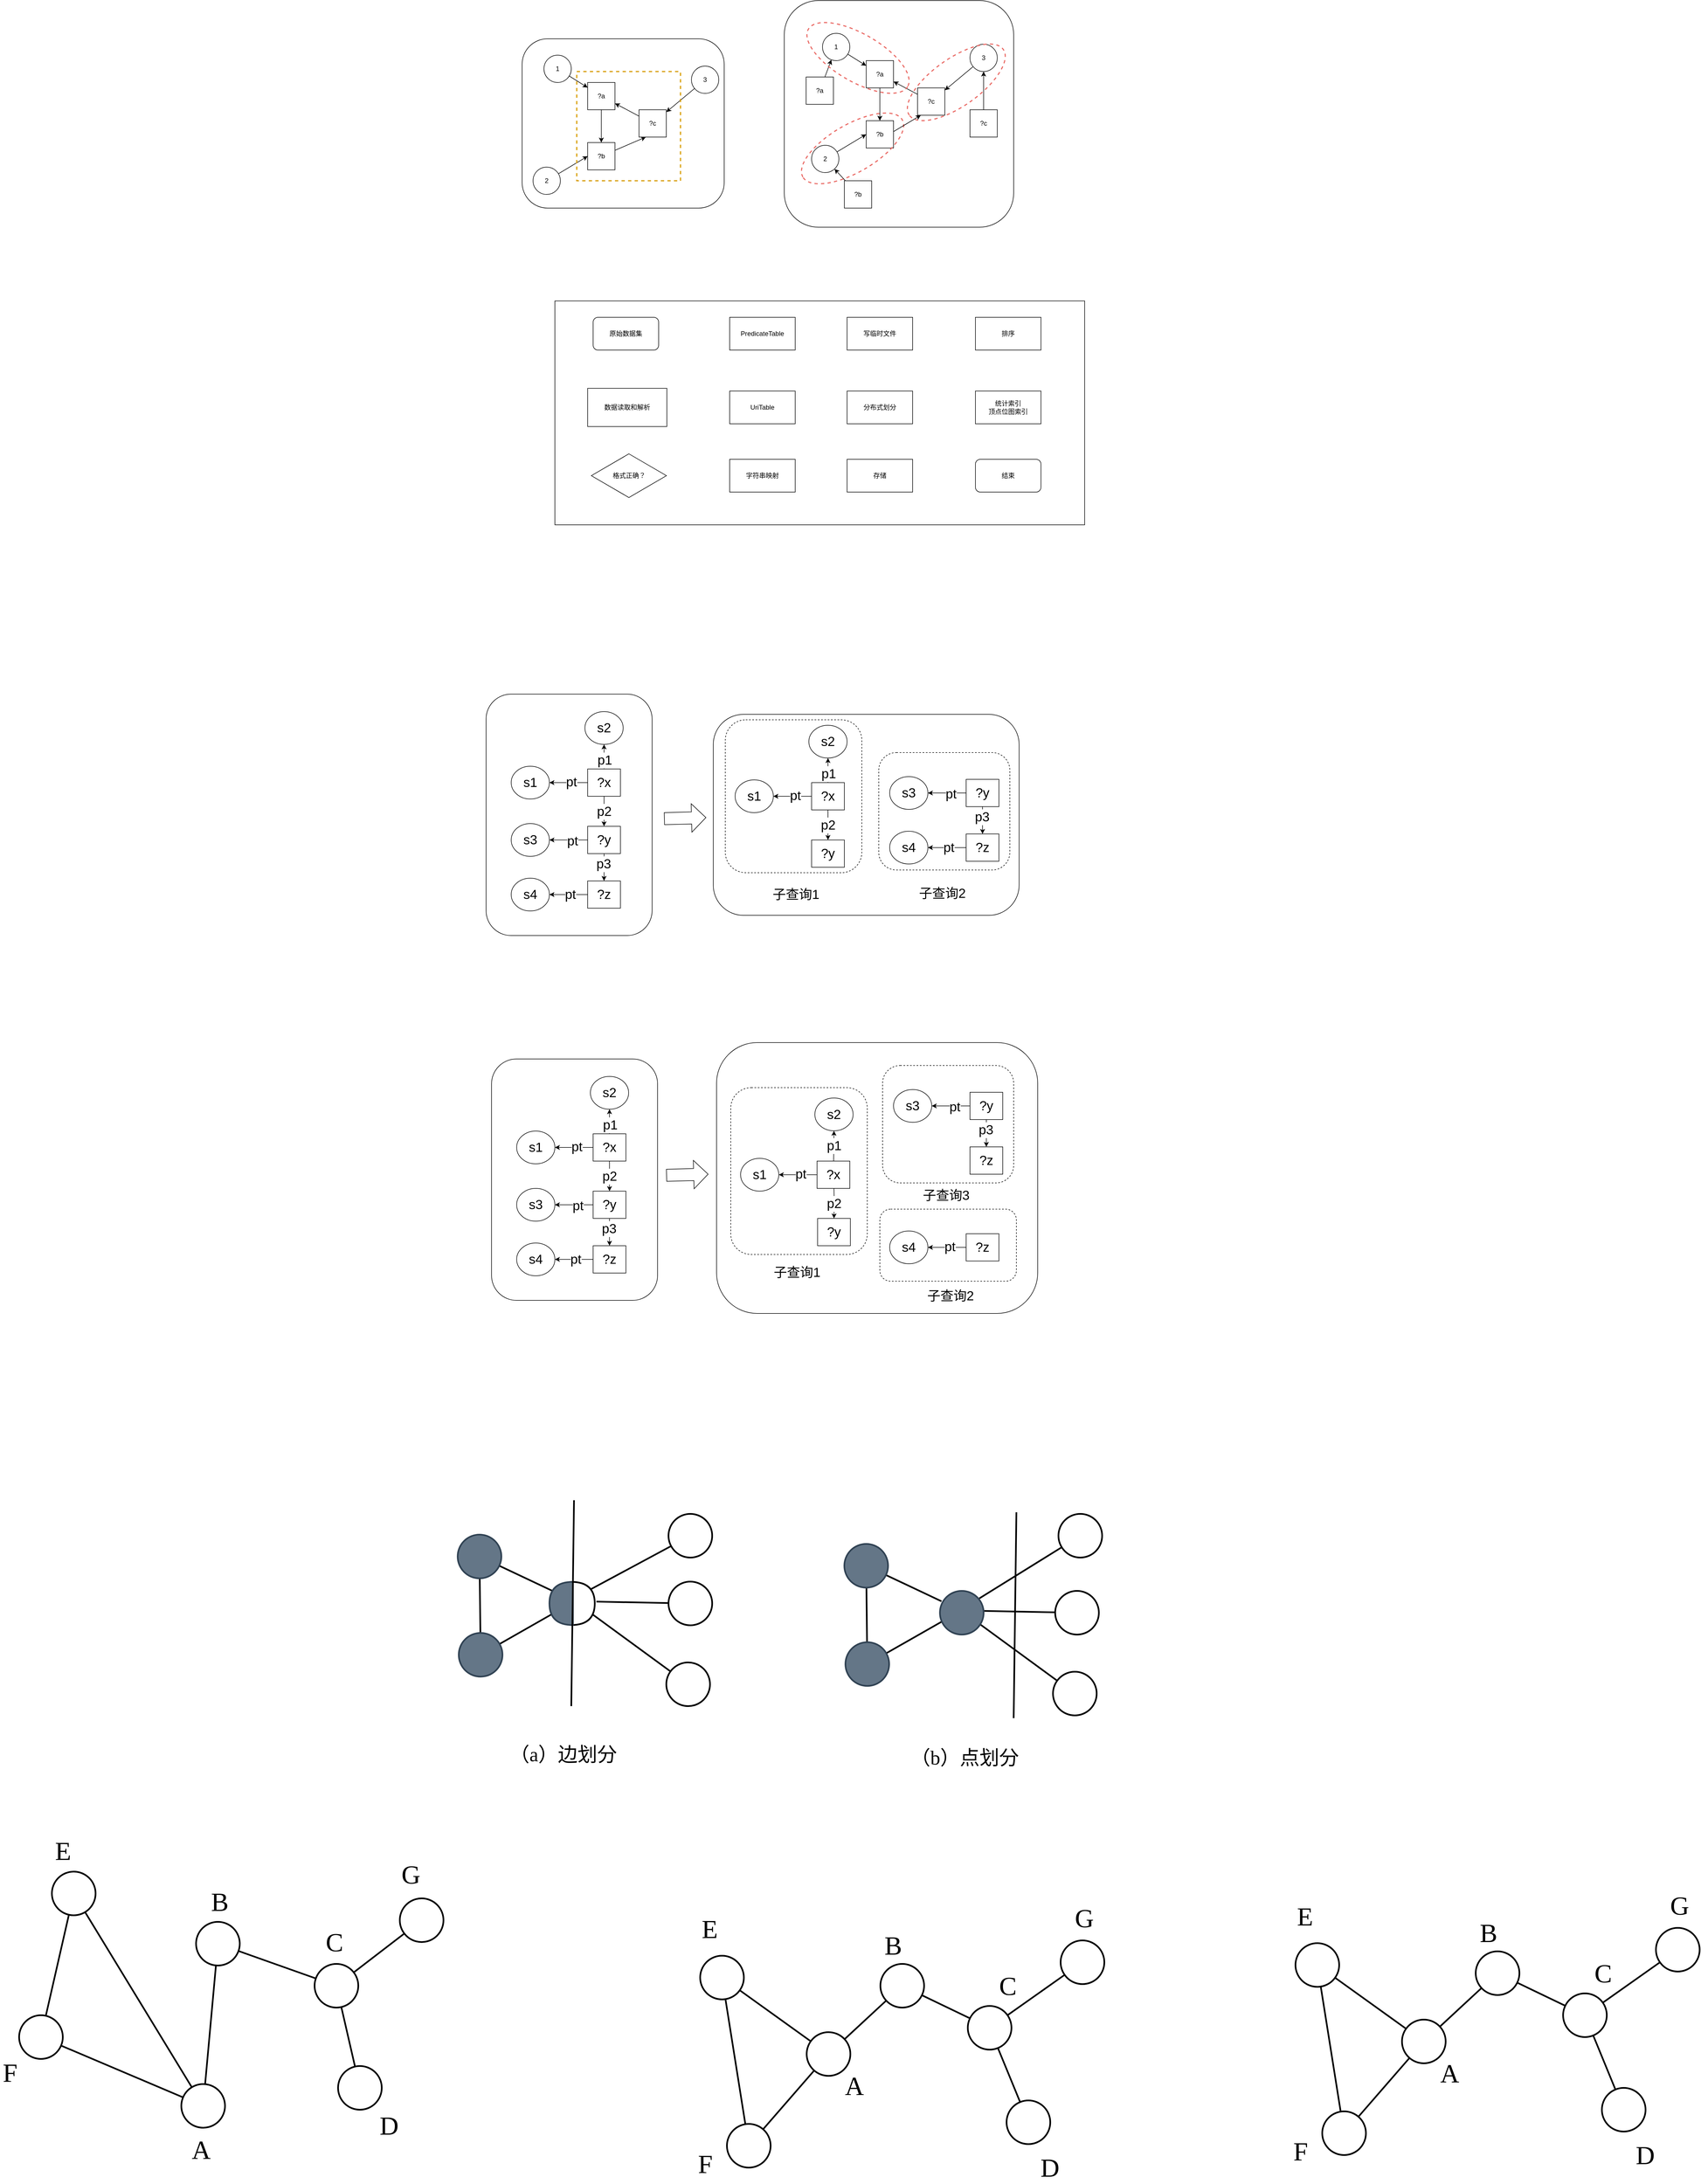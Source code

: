<mxfile version="18.0.2" type="github">
  <diagram id="sGBOU9-vc2qiGp-AH_Su" name="Page-1">
    <mxGraphModel dx="4777" dy="2500" grid="0" gridSize="10" guides="1" tooltips="1" connect="1" arrows="1" fold="1" page="0" pageScale="1" pageWidth="827" pageHeight="1169" math="0" shadow="0">
      <root>
        <mxCell id="0" />
        <mxCell id="1" parent="0" />
        <mxCell id="ya3OjVrlaqZjOPBKilio-22" value="" style="rounded=1;whiteSpace=wrap;html=1;fontSize=24;" parent="1" vertex="1">
          <mxGeometry x="550" y="1537" width="560" height="368" as="geometry" />
        </mxCell>
        <mxCell id="ya3OjVrlaqZjOPBKilio-56" value="" style="rounded=1;whiteSpace=wrap;html=1;fontSize=24;dashed=1;" parent="1" vertex="1">
          <mxGeometry x="853" y="1607" width="240" height="215" as="geometry" />
        </mxCell>
        <mxCell id="ya3OjVrlaqZjOPBKilio-55" value="" style="rounded=1;whiteSpace=wrap;html=1;fontSize=24;dashed=1;" parent="1" vertex="1">
          <mxGeometry x="572" y="1547" width="250" height="280" as="geometry" />
        </mxCell>
        <mxCell id="KoWvNJ70BlwEiqUcauCs-13" value="" style="rounded=1;whiteSpace=wrap;html=1;" parent="1" vertex="1">
          <mxGeometry x="200" y="300" width="370" height="310" as="geometry" />
        </mxCell>
        <mxCell id="KoWvNJ70BlwEiqUcauCs-7" style="rounded=0;orthogonalLoop=1;jettySize=auto;html=1;" parent="1" source="KoWvNJ70BlwEiqUcauCs-1" target="KoWvNJ70BlwEiqUcauCs-2" edge="1">
          <mxGeometry relative="1" as="geometry" />
        </mxCell>
        <mxCell id="KoWvNJ70BlwEiqUcauCs-1" value="1" style="ellipse;whiteSpace=wrap;html=1;aspect=fixed;" parent="1" vertex="1">
          <mxGeometry x="240" y="330" width="50" height="50" as="geometry" />
        </mxCell>
        <mxCell id="KoWvNJ70BlwEiqUcauCs-8" style="edgeStyle=none;rounded=0;orthogonalLoop=1;jettySize=auto;html=1;entryX=0.5;entryY=0;entryDx=0;entryDy=0;" parent="1" source="KoWvNJ70BlwEiqUcauCs-2" target="KoWvNJ70BlwEiqUcauCs-3" edge="1">
          <mxGeometry relative="1" as="geometry" />
        </mxCell>
        <mxCell id="KoWvNJ70BlwEiqUcauCs-2" value="?a" style="whiteSpace=wrap;html=1;aspect=fixed;" parent="1" vertex="1">
          <mxGeometry x="320" y="380" width="50" height="50" as="geometry" />
        </mxCell>
        <mxCell id="KoWvNJ70BlwEiqUcauCs-9" style="edgeStyle=none;rounded=0;orthogonalLoop=1;jettySize=auto;html=1;entryX=0.25;entryY=1;entryDx=0;entryDy=0;" parent="1" source="KoWvNJ70BlwEiqUcauCs-3" target="KoWvNJ70BlwEiqUcauCs-4" edge="1">
          <mxGeometry relative="1" as="geometry" />
        </mxCell>
        <mxCell id="KoWvNJ70BlwEiqUcauCs-3" value="?b" style="whiteSpace=wrap;html=1;aspect=fixed;" parent="1" vertex="1">
          <mxGeometry x="320" y="490" width="50" height="50" as="geometry" />
        </mxCell>
        <mxCell id="KoWvNJ70BlwEiqUcauCs-10" style="edgeStyle=none;rounded=0;orthogonalLoop=1;jettySize=auto;html=1;" parent="1" source="KoWvNJ70BlwEiqUcauCs-4" target="KoWvNJ70BlwEiqUcauCs-2" edge="1">
          <mxGeometry relative="1" as="geometry" />
        </mxCell>
        <mxCell id="KoWvNJ70BlwEiqUcauCs-4" value="?c" style="whiteSpace=wrap;html=1;aspect=fixed;" parent="1" vertex="1">
          <mxGeometry x="414" y="430" width="50" height="50" as="geometry" />
        </mxCell>
        <mxCell id="KoWvNJ70BlwEiqUcauCs-12" style="edgeStyle=none;rounded=0;orthogonalLoop=1;jettySize=auto;html=1;entryX=0;entryY=0.5;entryDx=0;entryDy=0;" parent="1" source="KoWvNJ70BlwEiqUcauCs-5" target="KoWvNJ70BlwEiqUcauCs-3" edge="1">
          <mxGeometry relative="1" as="geometry" />
        </mxCell>
        <mxCell id="KoWvNJ70BlwEiqUcauCs-5" value="2" style="ellipse;whiteSpace=wrap;html=1;aspect=fixed;" parent="1" vertex="1">
          <mxGeometry x="220" y="535" width="50" height="50" as="geometry" />
        </mxCell>
        <mxCell id="KoWvNJ70BlwEiqUcauCs-11" style="edgeStyle=none;rounded=0;orthogonalLoop=1;jettySize=auto;html=1;" parent="1" source="KoWvNJ70BlwEiqUcauCs-6" target="KoWvNJ70BlwEiqUcauCs-4" edge="1">
          <mxGeometry relative="1" as="geometry" />
        </mxCell>
        <mxCell id="KoWvNJ70BlwEiqUcauCs-6" value="3" style="ellipse;whiteSpace=wrap;html=1;aspect=fixed;" parent="1" vertex="1">
          <mxGeometry x="510" y="350" width="50" height="50" as="geometry" />
        </mxCell>
        <mxCell id="KoWvNJ70BlwEiqUcauCs-14" value="" style="rounded=0;whiteSpace=wrap;html=1;fillColor=none;dashed=1;strokeWidth=2;strokeColor=#d79b00;" parent="1" vertex="1">
          <mxGeometry x="300" y="360" width="190" height="200" as="geometry" />
        </mxCell>
        <mxCell id="KoWvNJ70BlwEiqUcauCs-15" value="" style="rounded=1;whiteSpace=wrap;html=1;" parent="1" vertex="1">
          <mxGeometry x="680" y="230" width="420" height="415" as="geometry" />
        </mxCell>
        <mxCell id="KoWvNJ70BlwEiqUcauCs-16" style="rounded=0;orthogonalLoop=1;jettySize=auto;html=1;" parent="1" source="KoWvNJ70BlwEiqUcauCs-17" target="KoWvNJ70BlwEiqUcauCs-19" edge="1">
          <mxGeometry relative="1" as="geometry" />
        </mxCell>
        <mxCell id="KoWvNJ70BlwEiqUcauCs-17" value="1" style="ellipse;whiteSpace=wrap;html=1;aspect=fixed;" parent="1" vertex="1">
          <mxGeometry x="750" y="290" width="50" height="50" as="geometry" />
        </mxCell>
        <mxCell id="KoWvNJ70BlwEiqUcauCs-18" style="edgeStyle=none;rounded=0;orthogonalLoop=1;jettySize=auto;html=1;entryX=0.5;entryY=0;entryDx=0;entryDy=0;" parent="1" source="KoWvNJ70BlwEiqUcauCs-19" target="KoWvNJ70BlwEiqUcauCs-21" edge="1">
          <mxGeometry relative="1" as="geometry" />
        </mxCell>
        <mxCell id="KoWvNJ70BlwEiqUcauCs-19" value="?a" style="whiteSpace=wrap;html=1;aspect=fixed;" parent="1" vertex="1">
          <mxGeometry x="830" y="340" width="50" height="50" as="geometry" />
        </mxCell>
        <mxCell id="KoWvNJ70BlwEiqUcauCs-21" value="?b" style="whiteSpace=wrap;html=1;aspect=fixed;" parent="1" vertex="1">
          <mxGeometry x="830" y="450" width="50" height="50" as="geometry" />
        </mxCell>
        <mxCell id="KoWvNJ70BlwEiqUcauCs-22" style="edgeStyle=none;rounded=0;orthogonalLoop=1;jettySize=auto;html=1;" parent="1" source="KoWvNJ70BlwEiqUcauCs-23" target="KoWvNJ70BlwEiqUcauCs-19" edge="1">
          <mxGeometry relative="1" as="geometry" />
        </mxCell>
        <mxCell id="KoWvNJ70BlwEiqUcauCs-23" value="?c" style="whiteSpace=wrap;html=1;aspect=fixed;" parent="1" vertex="1">
          <mxGeometry x="924" y="390" width="50" height="50" as="geometry" />
        </mxCell>
        <mxCell id="KoWvNJ70BlwEiqUcauCs-24" style="edgeStyle=none;rounded=0;orthogonalLoop=1;jettySize=auto;html=1;entryX=0;entryY=0.5;entryDx=0;entryDy=0;" parent="1" source="KoWvNJ70BlwEiqUcauCs-25" target="KoWvNJ70BlwEiqUcauCs-21" edge="1">
          <mxGeometry relative="1" as="geometry" />
        </mxCell>
        <mxCell id="KoWvNJ70BlwEiqUcauCs-25" value="2" style="ellipse;whiteSpace=wrap;html=1;aspect=fixed;" parent="1" vertex="1">
          <mxGeometry x="730" y="495" width="50" height="50" as="geometry" />
        </mxCell>
        <mxCell id="KoWvNJ70BlwEiqUcauCs-26" style="edgeStyle=none;rounded=0;orthogonalLoop=1;jettySize=auto;html=1;" parent="1" source="KoWvNJ70BlwEiqUcauCs-27" target="KoWvNJ70BlwEiqUcauCs-23" edge="1">
          <mxGeometry relative="1" as="geometry" />
        </mxCell>
        <mxCell id="KoWvNJ70BlwEiqUcauCs-27" value="3" style="ellipse;whiteSpace=wrap;html=1;aspect=fixed;" parent="1" vertex="1">
          <mxGeometry x="1020" y="310" width="50" height="50" as="geometry" />
        </mxCell>
        <mxCell id="KoWvNJ70BlwEiqUcauCs-31" style="edgeStyle=none;rounded=0;orthogonalLoop=1;jettySize=auto;html=1;" parent="1" source="KoWvNJ70BlwEiqUcauCs-29" target="KoWvNJ70BlwEiqUcauCs-17" edge="1">
          <mxGeometry relative="1" as="geometry" />
        </mxCell>
        <mxCell id="KoWvNJ70BlwEiqUcauCs-29" value="?a" style="whiteSpace=wrap;html=1;aspect=fixed;" parent="1" vertex="1">
          <mxGeometry x="720" y="370" width="50" height="50" as="geometry" />
        </mxCell>
        <mxCell id="KoWvNJ70BlwEiqUcauCs-32" style="edgeStyle=none;rounded=0;orthogonalLoop=1;jettySize=auto;html=1;" parent="1" source="KoWvNJ70BlwEiqUcauCs-30" target="KoWvNJ70BlwEiqUcauCs-25" edge="1">
          <mxGeometry relative="1" as="geometry" />
        </mxCell>
        <mxCell id="KoWvNJ70BlwEiqUcauCs-30" value="?b" style="whiteSpace=wrap;html=1;aspect=fixed;" parent="1" vertex="1">
          <mxGeometry x="790" y="560" width="50" height="50" as="geometry" />
        </mxCell>
        <mxCell id="KoWvNJ70BlwEiqUcauCs-34" style="edgeStyle=none;rounded=0;orthogonalLoop=1;jettySize=auto;html=1;entryX=0.5;entryY=1;entryDx=0;entryDy=0;" parent="1" source="KoWvNJ70BlwEiqUcauCs-33" target="KoWvNJ70BlwEiqUcauCs-27" edge="1">
          <mxGeometry relative="1" as="geometry" />
        </mxCell>
        <mxCell id="KoWvNJ70BlwEiqUcauCs-33" value="?c" style="whiteSpace=wrap;html=1;aspect=fixed;" parent="1" vertex="1">
          <mxGeometry x="1020" y="430" width="50" height="50" as="geometry" />
        </mxCell>
        <mxCell id="KoWvNJ70BlwEiqUcauCs-40" value="" style="ellipse;whiteSpace=wrap;html=1;dashed=1;strokeWidth=2;fillColor=none;rotation=30;strokeColor=#EA6B66;" parent="1" vertex="1">
          <mxGeometry x="710" y="291.25" width="210" height="87.5" as="geometry" />
        </mxCell>
        <mxCell id="KoWvNJ70BlwEiqUcauCs-41" value="" style="ellipse;whiteSpace=wrap;html=1;dashed=1;strokeWidth=2;fillColor=none;rotation=-210;strokeColor=#EA6B66;" parent="1" vertex="1">
          <mxGeometry x="700" y="457" width="210" height="87.5" as="geometry" />
        </mxCell>
        <mxCell id="KoWvNJ70BlwEiqUcauCs-42" value="" style="ellipse;whiteSpace=wrap;html=1;dashed=1;strokeWidth=2;fillColor=none;rotation=-215;strokeColor=#EA6B66;" parent="1" vertex="1">
          <mxGeometry x="890" y="336" width="210" height="87.5" as="geometry" />
        </mxCell>
        <mxCell id="ebdNy32ckMW7kplQJxrS-1" value="" style="rounded=0;whiteSpace=wrap;html=1;" parent="1" vertex="1">
          <mxGeometry x="260" y="780" width="970" height="410" as="geometry" />
        </mxCell>
        <mxCell id="ebdNy32ckMW7kplQJxrS-2" value="原始数据集" style="rounded=1;whiteSpace=wrap;html=1;" parent="1" vertex="1">
          <mxGeometry x="330" y="810" width="120" height="60" as="geometry" />
        </mxCell>
        <mxCell id="ebdNy32ckMW7kplQJxrS-3" value="数据读取和解析" style="rounded=0;whiteSpace=wrap;html=1;" parent="1" vertex="1">
          <mxGeometry x="320" y="940" width="145" height="70" as="geometry" />
        </mxCell>
        <mxCell id="ebdNy32ckMW7kplQJxrS-4" value="格式正确？" style="rhombus;whiteSpace=wrap;html=1;" parent="1" vertex="1">
          <mxGeometry x="326.75" y="1060" width="137.5" height="80" as="geometry" />
        </mxCell>
        <mxCell id="ebdNy32ckMW7kplQJxrS-5" value="PredicateTable" style="rounded=0;whiteSpace=wrap;html=1;" parent="1" vertex="1">
          <mxGeometry x="580" y="810" width="120" height="60" as="geometry" />
        </mxCell>
        <mxCell id="ebdNy32ckMW7kplQJxrS-6" value="UriTable" style="rounded=0;whiteSpace=wrap;html=1;" parent="1" vertex="1">
          <mxGeometry x="580" y="945" width="120" height="60" as="geometry" />
        </mxCell>
        <mxCell id="ebdNy32ckMW7kplQJxrS-7" value="字符串映射" style="rounded=0;whiteSpace=wrap;html=1;" parent="1" vertex="1">
          <mxGeometry x="580" y="1070" width="120" height="60" as="geometry" />
        </mxCell>
        <mxCell id="ebdNy32ckMW7kplQJxrS-8" value="写临时文件" style="rounded=0;whiteSpace=wrap;html=1;" parent="1" vertex="1">
          <mxGeometry x="795" y="810" width="120" height="60" as="geometry" />
        </mxCell>
        <mxCell id="ebdNy32ckMW7kplQJxrS-9" value="排序" style="rounded=0;whiteSpace=wrap;html=1;" parent="1" vertex="1">
          <mxGeometry x="1030" y="810" width="120" height="60" as="geometry" />
        </mxCell>
        <mxCell id="ebdNy32ckMW7kplQJxrS-10" value="分布式划分" style="rounded=0;whiteSpace=wrap;html=1;" parent="1" vertex="1">
          <mxGeometry x="795" y="945" width="120" height="60" as="geometry" />
        </mxCell>
        <mxCell id="ebdNy32ckMW7kplQJxrS-11" value="存储" style="rounded=0;whiteSpace=wrap;html=1;" parent="1" vertex="1">
          <mxGeometry x="795" y="1070" width="120" height="60" as="geometry" />
        </mxCell>
        <mxCell id="ebdNy32ckMW7kplQJxrS-12" value="统计索引&lt;br&gt;顶点位图索引" style="rounded=0;whiteSpace=wrap;html=1;" parent="1" vertex="1">
          <mxGeometry x="1030" y="945" width="120" height="60" as="geometry" />
        </mxCell>
        <mxCell id="ebdNy32ckMW7kplQJxrS-13" value="结束" style="rounded=1;whiteSpace=wrap;html=1;" parent="1" vertex="1">
          <mxGeometry x="1030" y="1070" width="120" height="60" as="geometry" />
        </mxCell>
        <mxCell id="Cw_ylAwDzwWPfnoYkPh3-1" style="edgeStyle=none;rounded=0;orthogonalLoop=1;jettySize=auto;html=1;exitX=0.117;exitY=0.376;exitDx=0;exitDy=0;exitPerimeter=0;" parent="1" source="KoWvNJ70BlwEiqUcauCs-41" edge="1">
          <mxGeometry relative="1" as="geometry">
            <mxPoint x="934" y="411.702" as="sourcePoint" />
            <mxPoint x="930" y="440" as="targetPoint" />
          </mxGeometry>
        </mxCell>
        <mxCell id="ya3OjVrlaqZjOPBKilio-1" value="" style="rounded=1;whiteSpace=wrap;html=1;fontSize=24;" parent="1" vertex="1">
          <mxGeometry x="134" y="1500" width="304" height="442" as="geometry" />
        </mxCell>
        <mxCell id="ya3OjVrlaqZjOPBKilio-2" value="s1" style="ellipse;whiteSpace=wrap;html=1;fontSize=24;" parent="1" vertex="1">
          <mxGeometry x="180" y="1632" width="70" height="60" as="geometry" />
        </mxCell>
        <mxCell id="ya3OjVrlaqZjOPBKilio-10" style="edgeStyle=orthogonalEdgeStyle;rounded=0;orthogonalLoop=1;jettySize=auto;html=1;fontSize=24;" parent="1" source="ya3OjVrlaqZjOPBKilio-3" target="ya3OjVrlaqZjOPBKilio-2" edge="1">
          <mxGeometry relative="1" as="geometry" />
        </mxCell>
        <mxCell id="ya3OjVrlaqZjOPBKilio-16" value="pt" style="edgeLabel;html=1;align=center;verticalAlign=middle;resizable=0;points=[];fontSize=24;" parent="ya3OjVrlaqZjOPBKilio-10" vertex="1" connectable="0">
          <mxGeometry x="-0.133" y="-1" relative="1" as="geometry">
            <mxPoint as="offset" />
          </mxGeometry>
        </mxCell>
        <mxCell id="ya3OjVrlaqZjOPBKilio-11" style="edgeStyle=orthogonalEdgeStyle;rounded=0;orthogonalLoop=1;jettySize=auto;html=1;entryX=0.5;entryY=1;entryDx=0;entryDy=0;fontSize=24;" parent="1" source="ya3OjVrlaqZjOPBKilio-3" target="ya3OjVrlaqZjOPBKilio-4" edge="1">
          <mxGeometry relative="1" as="geometry" />
        </mxCell>
        <mxCell id="ya3OjVrlaqZjOPBKilio-17" value="p1" style="edgeLabel;html=1;align=center;verticalAlign=middle;resizable=0;points=[];fontSize=24;" parent="ya3OjVrlaqZjOPBKilio-11" vertex="1" connectable="0">
          <mxGeometry x="-0.289" y="-1" relative="1" as="geometry">
            <mxPoint as="offset" />
          </mxGeometry>
        </mxCell>
        <mxCell id="ya3OjVrlaqZjOPBKilio-12" style="edgeStyle=orthogonalEdgeStyle;rounded=0;orthogonalLoop=1;jettySize=auto;html=1;fontSize=24;" parent="1" source="ya3OjVrlaqZjOPBKilio-3" target="ya3OjVrlaqZjOPBKilio-6" edge="1">
          <mxGeometry relative="1" as="geometry" />
        </mxCell>
        <mxCell id="ya3OjVrlaqZjOPBKilio-18" value="p2" style="edgeLabel;html=1;align=center;verticalAlign=middle;resizable=0;points=[];fontSize=24;" parent="ya3OjVrlaqZjOPBKilio-12" vertex="1" connectable="0">
          <mxGeometry x="0.018" relative="1" as="geometry">
            <mxPoint as="offset" />
          </mxGeometry>
        </mxCell>
        <mxCell id="ya3OjVrlaqZjOPBKilio-3" value="&lt;span style=&quot;font-weight: normal; font-size: 24px;&quot;&gt;?x&lt;/span&gt;" style="rounded=0;whiteSpace=wrap;html=1;fontStyle=1;fontSize=24;" parent="1" vertex="1">
          <mxGeometry x="320" y="1637" width="60" height="50" as="geometry" />
        </mxCell>
        <mxCell id="ya3OjVrlaqZjOPBKilio-4" value="s2" style="ellipse;whiteSpace=wrap;html=1;fontSize=24;" parent="1" vertex="1">
          <mxGeometry x="315" y="1532" width="70" height="60" as="geometry" />
        </mxCell>
        <mxCell id="ya3OjVrlaqZjOPBKilio-5" value="s3" style="ellipse;whiteSpace=wrap;html=1;fontSize=24;" parent="1" vertex="1">
          <mxGeometry x="180" y="1737" width="70" height="60" as="geometry" />
        </mxCell>
        <mxCell id="ya3OjVrlaqZjOPBKilio-13" style="edgeStyle=orthogonalEdgeStyle;rounded=0;orthogonalLoop=1;jettySize=auto;html=1;fontSize=24;" parent="1" source="ya3OjVrlaqZjOPBKilio-6" target="ya3OjVrlaqZjOPBKilio-5" edge="1">
          <mxGeometry relative="1" as="geometry" />
        </mxCell>
        <mxCell id="ya3OjVrlaqZjOPBKilio-19" value="pt" style="edgeLabel;html=1;align=center;verticalAlign=middle;resizable=0;points=[];fontSize=24;" parent="ya3OjVrlaqZjOPBKilio-13" vertex="1" connectable="0">
          <mxGeometry x="-0.191" y="2" relative="1" as="geometry">
            <mxPoint as="offset" />
          </mxGeometry>
        </mxCell>
        <mxCell id="ya3OjVrlaqZjOPBKilio-14" style="edgeStyle=orthogonalEdgeStyle;rounded=0;orthogonalLoop=1;jettySize=auto;html=1;entryX=0.5;entryY=0;entryDx=0;entryDy=0;fontSize=24;" parent="1" source="ya3OjVrlaqZjOPBKilio-6" target="ya3OjVrlaqZjOPBKilio-8" edge="1">
          <mxGeometry relative="1" as="geometry" />
        </mxCell>
        <mxCell id="ya3OjVrlaqZjOPBKilio-20" value="p3" style="edgeLabel;html=1;align=center;verticalAlign=middle;resizable=0;points=[];fontSize=24;" parent="ya3OjVrlaqZjOPBKilio-14" vertex="1" connectable="0">
          <mxGeometry x="-0.267" y="-1" relative="1" as="geometry">
            <mxPoint as="offset" />
          </mxGeometry>
        </mxCell>
        <mxCell id="ya3OjVrlaqZjOPBKilio-6" value="?y" style="rounded=0;whiteSpace=wrap;html=1;fontSize=24;" parent="1" vertex="1">
          <mxGeometry x="320" y="1742" width="60" height="50" as="geometry" />
        </mxCell>
        <mxCell id="ya3OjVrlaqZjOPBKilio-7" value="s4" style="ellipse;whiteSpace=wrap;html=1;fontSize=24;" parent="1" vertex="1">
          <mxGeometry x="180" y="1837" width="70" height="60" as="geometry" />
        </mxCell>
        <mxCell id="ya3OjVrlaqZjOPBKilio-15" style="edgeStyle=orthogonalEdgeStyle;rounded=0;orthogonalLoop=1;jettySize=auto;html=1;entryX=1;entryY=0.5;entryDx=0;entryDy=0;fontSize=24;" parent="1" source="ya3OjVrlaqZjOPBKilio-8" target="ya3OjVrlaqZjOPBKilio-7" edge="1">
          <mxGeometry relative="1" as="geometry" />
        </mxCell>
        <mxCell id="ya3OjVrlaqZjOPBKilio-21" value="pt" style="edgeLabel;html=1;align=center;verticalAlign=middle;resizable=0;points=[];fontSize=24;" parent="ya3OjVrlaqZjOPBKilio-15" vertex="1" connectable="0">
          <mxGeometry x="-0.076" relative="1" as="geometry">
            <mxPoint as="offset" />
          </mxGeometry>
        </mxCell>
        <mxCell id="ya3OjVrlaqZjOPBKilio-8" value="?z" style="rounded=0;whiteSpace=wrap;html=1;fontSize=24;" parent="1" vertex="1">
          <mxGeometry x="320" y="1842" width="60" height="50" as="geometry" />
        </mxCell>
        <mxCell id="ya3OjVrlaqZjOPBKilio-23" value="s1" style="ellipse;whiteSpace=wrap;html=1;fontSize=24;" parent="1" vertex="1">
          <mxGeometry x="590" y="1657" width="70" height="60" as="geometry" />
        </mxCell>
        <mxCell id="ya3OjVrlaqZjOPBKilio-24" style="edgeStyle=orthogonalEdgeStyle;rounded=0;orthogonalLoop=1;jettySize=auto;html=1;fontSize=24;" parent="1" source="ya3OjVrlaqZjOPBKilio-30" target="ya3OjVrlaqZjOPBKilio-23" edge="1">
          <mxGeometry relative="1" as="geometry" />
        </mxCell>
        <mxCell id="ya3OjVrlaqZjOPBKilio-25" value="pt" style="edgeLabel;html=1;align=center;verticalAlign=middle;resizable=0;points=[];fontSize=24;" parent="ya3OjVrlaqZjOPBKilio-24" vertex="1" connectable="0">
          <mxGeometry x="-0.133" y="-1" relative="1" as="geometry">
            <mxPoint as="offset" />
          </mxGeometry>
        </mxCell>
        <mxCell id="ya3OjVrlaqZjOPBKilio-26" style="edgeStyle=orthogonalEdgeStyle;rounded=0;orthogonalLoop=1;jettySize=auto;html=1;entryX=0.5;entryY=1;entryDx=0;entryDy=0;fontSize=24;" parent="1" source="ya3OjVrlaqZjOPBKilio-30" target="ya3OjVrlaqZjOPBKilio-31" edge="1">
          <mxGeometry relative="1" as="geometry" />
        </mxCell>
        <mxCell id="ya3OjVrlaqZjOPBKilio-27" value="p1" style="edgeLabel;html=1;align=center;verticalAlign=middle;resizable=0;points=[];fontSize=24;" parent="ya3OjVrlaqZjOPBKilio-26" vertex="1" connectable="0">
          <mxGeometry x="-0.289" y="-1" relative="1" as="geometry">
            <mxPoint as="offset" />
          </mxGeometry>
        </mxCell>
        <mxCell id="ya3OjVrlaqZjOPBKilio-28" style="edgeStyle=orthogonalEdgeStyle;rounded=0;orthogonalLoop=1;jettySize=auto;html=1;fontSize=24;" parent="1" source="ya3OjVrlaqZjOPBKilio-30" target="ya3OjVrlaqZjOPBKilio-37" edge="1">
          <mxGeometry relative="1" as="geometry" />
        </mxCell>
        <mxCell id="ya3OjVrlaqZjOPBKilio-29" value="p2" style="edgeLabel;html=1;align=center;verticalAlign=middle;resizable=0;points=[];fontSize=24;" parent="ya3OjVrlaqZjOPBKilio-28" vertex="1" connectable="0">
          <mxGeometry x="0.018" relative="1" as="geometry">
            <mxPoint as="offset" />
          </mxGeometry>
        </mxCell>
        <mxCell id="ya3OjVrlaqZjOPBKilio-30" value="&lt;span style=&quot;font-weight: normal; font-size: 24px;&quot;&gt;?x&lt;/span&gt;" style="rounded=0;whiteSpace=wrap;html=1;fontStyle=1;fontSize=24;" parent="1" vertex="1">
          <mxGeometry x="730" y="1662" width="60" height="50" as="geometry" />
        </mxCell>
        <mxCell id="ya3OjVrlaqZjOPBKilio-31" value="s2" style="ellipse;whiteSpace=wrap;html=1;fontSize=24;" parent="1" vertex="1">
          <mxGeometry x="725" y="1557" width="70" height="60" as="geometry" />
        </mxCell>
        <mxCell id="ya3OjVrlaqZjOPBKilio-37" value="?y" style="rounded=0;whiteSpace=wrap;html=1;fontSize=24;" parent="1" vertex="1">
          <mxGeometry x="730" y="1767" width="60" height="50" as="geometry" />
        </mxCell>
        <mxCell id="ya3OjVrlaqZjOPBKilio-45" value="s3" style="ellipse;whiteSpace=wrap;html=1;fontSize=24;" parent="1" vertex="1">
          <mxGeometry x="873" y="1651" width="70" height="60" as="geometry" />
        </mxCell>
        <mxCell id="ya3OjVrlaqZjOPBKilio-46" style="edgeStyle=orthogonalEdgeStyle;rounded=0;orthogonalLoop=1;jettySize=auto;html=1;fontSize=24;" parent="1" source="ya3OjVrlaqZjOPBKilio-50" target="ya3OjVrlaqZjOPBKilio-45" edge="1">
          <mxGeometry relative="1" as="geometry" />
        </mxCell>
        <mxCell id="ya3OjVrlaqZjOPBKilio-47" value="pt" style="edgeLabel;html=1;align=center;verticalAlign=middle;resizable=0;points=[];fontSize=24;" parent="ya3OjVrlaqZjOPBKilio-46" vertex="1" connectable="0">
          <mxGeometry x="-0.191" y="2" relative="1" as="geometry">
            <mxPoint as="offset" />
          </mxGeometry>
        </mxCell>
        <mxCell id="ya3OjVrlaqZjOPBKilio-48" style="edgeStyle=orthogonalEdgeStyle;rounded=0;orthogonalLoop=1;jettySize=auto;html=1;entryX=0.5;entryY=0;entryDx=0;entryDy=0;fontSize=24;" parent="1" source="ya3OjVrlaqZjOPBKilio-50" target="ya3OjVrlaqZjOPBKilio-54" edge="1">
          <mxGeometry relative="1" as="geometry" />
        </mxCell>
        <mxCell id="ya3OjVrlaqZjOPBKilio-49" value="p3" style="edgeLabel;html=1;align=center;verticalAlign=middle;resizable=0;points=[];fontSize=24;" parent="ya3OjVrlaqZjOPBKilio-48" vertex="1" connectable="0">
          <mxGeometry x="-0.267" y="-1" relative="1" as="geometry">
            <mxPoint as="offset" />
          </mxGeometry>
        </mxCell>
        <mxCell id="ya3OjVrlaqZjOPBKilio-50" value="?y" style="rounded=0;whiteSpace=wrap;html=1;fontSize=24;" parent="1" vertex="1">
          <mxGeometry x="1013" y="1656" width="60" height="50" as="geometry" />
        </mxCell>
        <mxCell id="ya3OjVrlaqZjOPBKilio-51" value="s4" style="ellipse;whiteSpace=wrap;html=1;fontSize=24;" parent="1" vertex="1">
          <mxGeometry x="873" y="1751" width="70" height="60" as="geometry" />
        </mxCell>
        <mxCell id="ya3OjVrlaqZjOPBKilio-52" style="edgeStyle=orthogonalEdgeStyle;rounded=0;orthogonalLoop=1;jettySize=auto;html=1;entryX=1;entryY=0.5;entryDx=0;entryDy=0;fontSize=24;" parent="1" source="ya3OjVrlaqZjOPBKilio-54" target="ya3OjVrlaqZjOPBKilio-51" edge="1">
          <mxGeometry relative="1" as="geometry" />
        </mxCell>
        <mxCell id="ya3OjVrlaqZjOPBKilio-53" value="pt" style="edgeLabel;html=1;align=center;verticalAlign=middle;resizable=0;points=[];fontSize=24;" parent="ya3OjVrlaqZjOPBKilio-52" vertex="1" connectable="0">
          <mxGeometry x="-0.076" relative="1" as="geometry">
            <mxPoint as="offset" />
          </mxGeometry>
        </mxCell>
        <mxCell id="ya3OjVrlaqZjOPBKilio-54" value="?z" style="rounded=0;whiteSpace=wrap;html=1;fontSize=24;" parent="1" vertex="1">
          <mxGeometry x="1013" y="1756" width="60" height="50" as="geometry" />
        </mxCell>
        <mxCell id="ya3OjVrlaqZjOPBKilio-57" value="子查询1" style="text;html=1;align=center;verticalAlign=middle;resizable=0;points=[];autosize=1;strokeColor=none;fillColor=none;fontSize=24;" parent="1" vertex="1">
          <mxGeometry x="653" y="1851" width="96" height="32" as="geometry" />
        </mxCell>
        <mxCell id="ya3OjVrlaqZjOPBKilio-58" value="子查询2" style="text;html=1;align=center;verticalAlign=middle;resizable=0;points=[];autosize=1;strokeColor=none;fillColor=none;fontSize=24;" parent="1" vertex="1">
          <mxGeometry x="921" y="1849" width="96" height="32" as="geometry" />
        </mxCell>
        <mxCell id="ya3OjVrlaqZjOPBKilio-60" value="" style="rounded=1;whiteSpace=wrap;html=1;fontSize=24;" parent="1" vertex="1">
          <mxGeometry x="556" y="2138" width="588" height="496" as="geometry" />
        </mxCell>
        <mxCell id="ya3OjVrlaqZjOPBKilio-61" value="" style="rounded=1;whiteSpace=wrap;html=1;fontSize=24;dashed=1;" parent="1" vertex="1">
          <mxGeometry x="860" y="2180" width="240" height="215" as="geometry" />
        </mxCell>
        <mxCell id="ya3OjVrlaqZjOPBKilio-62" value="" style="rounded=1;whiteSpace=wrap;html=1;fontSize=24;dashed=1;" parent="1" vertex="1">
          <mxGeometry x="582" y="2220.5" width="250" height="305.5" as="geometry" />
        </mxCell>
        <mxCell id="ya3OjVrlaqZjOPBKilio-63" value="" style="rounded=1;whiteSpace=wrap;html=1;fontSize=24;" parent="1" vertex="1">
          <mxGeometry x="144" y="2168" width="304" height="442" as="geometry" />
        </mxCell>
        <mxCell id="ya3OjVrlaqZjOPBKilio-64" value="s1" style="ellipse;whiteSpace=wrap;html=1;fontSize=24;" parent="1" vertex="1">
          <mxGeometry x="190" y="2300" width="70" height="60" as="geometry" />
        </mxCell>
        <mxCell id="ya3OjVrlaqZjOPBKilio-65" style="edgeStyle=orthogonalEdgeStyle;rounded=0;orthogonalLoop=1;jettySize=auto;html=1;fontSize=24;" parent="1" source="ya3OjVrlaqZjOPBKilio-71" target="ya3OjVrlaqZjOPBKilio-64" edge="1">
          <mxGeometry relative="1" as="geometry" />
        </mxCell>
        <mxCell id="ya3OjVrlaqZjOPBKilio-66" value="pt" style="edgeLabel;html=1;align=center;verticalAlign=middle;resizable=0;points=[];fontSize=24;" parent="ya3OjVrlaqZjOPBKilio-65" vertex="1" connectable="0">
          <mxGeometry x="-0.133" y="-1" relative="1" as="geometry">
            <mxPoint as="offset" />
          </mxGeometry>
        </mxCell>
        <mxCell id="ya3OjVrlaqZjOPBKilio-67" style="edgeStyle=orthogonalEdgeStyle;rounded=0;orthogonalLoop=1;jettySize=auto;html=1;entryX=0.5;entryY=1;entryDx=0;entryDy=0;fontSize=24;" parent="1" source="ya3OjVrlaqZjOPBKilio-71" target="ya3OjVrlaqZjOPBKilio-72" edge="1">
          <mxGeometry relative="1" as="geometry" />
        </mxCell>
        <mxCell id="ya3OjVrlaqZjOPBKilio-68" value="p1" style="edgeLabel;html=1;align=center;verticalAlign=middle;resizable=0;points=[];fontSize=24;" parent="ya3OjVrlaqZjOPBKilio-67" vertex="1" connectable="0">
          <mxGeometry x="-0.289" y="-1" relative="1" as="geometry">
            <mxPoint as="offset" />
          </mxGeometry>
        </mxCell>
        <mxCell id="ya3OjVrlaqZjOPBKilio-69" style="edgeStyle=orthogonalEdgeStyle;rounded=0;orthogonalLoop=1;jettySize=auto;html=1;fontSize=24;" parent="1" source="ya3OjVrlaqZjOPBKilio-71" target="ya3OjVrlaqZjOPBKilio-78" edge="1">
          <mxGeometry relative="1" as="geometry" />
        </mxCell>
        <mxCell id="ya3OjVrlaqZjOPBKilio-70" value="p2" style="edgeLabel;html=1;align=center;verticalAlign=middle;resizable=0;points=[];fontSize=24;" parent="ya3OjVrlaqZjOPBKilio-69" vertex="1" connectable="0">
          <mxGeometry x="0.018" relative="1" as="geometry">
            <mxPoint as="offset" />
          </mxGeometry>
        </mxCell>
        <mxCell id="ya3OjVrlaqZjOPBKilio-71" value="&lt;span style=&quot;font-weight: normal; font-size: 24px;&quot;&gt;?x&lt;/span&gt;" style="rounded=0;whiteSpace=wrap;html=1;fontStyle=1;fontSize=24;" parent="1" vertex="1">
          <mxGeometry x="330" y="2305" width="60" height="50" as="geometry" />
        </mxCell>
        <mxCell id="ya3OjVrlaqZjOPBKilio-72" value="s2" style="ellipse;whiteSpace=wrap;html=1;fontSize=24;" parent="1" vertex="1">
          <mxGeometry x="325" y="2200" width="70" height="60" as="geometry" />
        </mxCell>
        <mxCell id="ya3OjVrlaqZjOPBKilio-73" value="s3" style="ellipse;whiteSpace=wrap;html=1;fontSize=24;" parent="1" vertex="1">
          <mxGeometry x="190" y="2405" width="70" height="60" as="geometry" />
        </mxCell>
        <mxCell id="ya3OjVrlaqZjOPBKilio-74" style="edgeStyle=orthogonalEdgeStyle;rounded=0;orthogonalLoop=1;jettySize=auto;html=1;fontSize=24;" parent="1" source="ya3OjVrlaqZjOPBKilio-78" target="ya3OjVrlaqZjOPBKilio-73" edge="1">
          <mxGeometry relative="1" as="geometry" />
        </mxCell>
        <mxCell id="ya3OjVrlaqZjOPBKilio-75" value="pt" style="edgeLabel;html=1;align=center;verticalAlign=middle;resizable=0;points=[];fontSize=24;" parent="ya3OjVrlaqZjOPBKilio-74" vertex="1" connectable="0">
          <mxGeometry x="-0.191" y="2" relative="1" as="geometry">
            <mxPoint as="offset" />
          </mxGeometry>
        </mxCell>
        <mxCell id="ya3OjVrlaqZjOPBKilio-76" style="edgeStyle=orthogonalEdgeStyle;rounded=0;orthogonalLoop=1;jettySize=auto;html=1;entryX=0.5;entryY=0;entryDx=0;entryDy=0;fontSize=24;" parent="1" source="ya3OjVrlaqZjOPBKilio-78" target="ya3OjVrlaqZjOPBKilio-82" edge="1">
          <mxGeometry relative="1" as="geometry" />
        </mxCell>
        <mxCell id="ya3OjVrlaqZjOPBKilio-77" value="p3" style="edgeLabel;html=1;align=center;verticalAlign=middle;resizable=0;points=[];fontSize=24;" parent="ya3OjVrlaqZjOPBKilio-76" vertex="1" connectable="0">
          <mxGeometry x="-0.267" y="-1" relative="1" as="geometry">
            <mxPoint as="offset" />
          </mxGeometry>
        </mxCell>
        <mxCell id="ya3OjVrlaqZjOPBKilio-78" value="?y" style="rounded=0;whiteSpace=wrap;html=1;fontSize=24;" parent="1" vertex="1">
          <mxGeometry x="330" y="2410" width="60" height="50" as="geometry" />
        </mxCell>
        <mxCell id="ya3OjVrlaqZjOPBKilio-79" value="s4" style="ellipse;whiteSpace=wrap;html=1;fontSize=24;" parent="1" vertex="1">
          <mxGeometry x="190" y="2505" width="70" height="60" as="geometry" />
        </mxCell>
        <mxCell id="ya3OjVrlaqZjOPBKilio-80" style="edgeStyle=orthogonalEdgeStyle;rounded=0;orthogonalLoop=1;jettySize=auto;html=1;entryX=1;entryY=0.5;entryDx=0;entryDy=0;fontSize=24;" parent="1" source="ya3OjVrlaqZjOPBKilio-82" target="ya3OjVrlaqZjOPBKilio-79" edge="1">
          <mxGeometry relative="1" as="geometry" />
        </mxCell>
        <mxCell id="ya3OjVrlaqZjOPBKilio-81" value="pt" style="edgeLabel;html=1;align=center;verticalAlign=middle;resizable=0;points=[];fontSize=24;" parent="ya3OjVrlaqZjOPBKilio-80" vertex="1" connectable="0">
          <mxGeometry x="-0.076" relative="1" as="geometry">
            <mxPoint as="offset" />
          </mxGeometry>
        </mxCell>
        <mxCell id="ya3OjVrlaqZjOPBKilio-82" value="?z" style="rounded=0;whiteSpace=wrap;html=1;fontSize=24;" parent="1" vertex="1">
          <mxGeometry x="330" y="2510" width="60" height="50" as="geometry" />
        </mxCell>
        <mxCell id="ya3OjVrlaqZjOPBKilio-83" value="s1" style="ellipse;whiteSpace=wrap;html=1;fontSize=24;" parent="1" vertex="1">
          <mxGeometry x="600" y="2350" width="70" height="60" as="geometry" />
        </mxCell>
        <mxCell id="ya3OjVrlaqZjOPBKilio-84" style="edgeStyle=orthogonalEdgeStyle;rounded=0;orthogonalLoop=1;jettySize=auto;html=1;fontSize=24;" parent="1" source="ya3OjVrlaqZjOPBKilio-90" target="ya3OjVrlaqZjOPBKilio-83" edge="1">
          <mxGeometry relative="1" as="geometry" />
        </mxCell>
        <mxCell id="ya3OjVrlaqZjOPBKilio-85" value="pt" style="edgeLabel;html=1;align=center;verticalAlign=middle;resizable=0;points=[];fontSize=24;" parent="ya3OjVrlaqZjOPBKilio-84" vertex="1" connectable="0">
          <mxGeometry x="-0.133" y="-1" relative="1" as="geometry">
            <mxPoint as="offset" />
          </mxGeometry>
        </mxCell>
        <mxCell id="ya3OjVrlaqZjOPBKilio-123" value="p1" style="rounded=0;orthogonalLoop=1;jettySize=auto;html=1;entryX=0.5;entryY=1;entryDx=0;entryDy=0;fontSize=24;" parent="1" source="ya3OjVrlaqZjOPBKilio-90" target="ya3OjVrlaqZjOPBKilio-122" edge="1">
          <mxGeometry relative="1" as="geometry" />
        </mxCell>
        <mxCell id="ya3OjVrlaqZjOPBKilio-90" value="&lt;span style=&quot;font-weight: normal; font-size: 24px;&quot;&gt;?x&lt;/span&gt;" style="rounded=0;whiteSpace=wrap;html=1;fontStyle=1;fontSize=24;" parent="1" vertex="1">
          <mxGeometry x="740" y="2355" width="60" height="50" as="geometry" />
        </mxCell>
        <mxCell id="ya3OjVrlaqZjOPBKilio-93" value="s3" style="ellipse;whiteSpace=wrap;html=1;fontSize=24;" parent="1" vertex="1">
          <mxGeometry x="880" y="2224" width="70" height="60" as="geometry" />
        </mxCell>
        <mxCell id="ya3OjVrlaqZjOPBKilio-94" style="edgeStyle=orthogonalEdgeStyle;rounded=0;orthogonalLoop=1;jettySize=auto;html=1;fontSize=24;" parent="1" source="ya3OjVrlaqZjOPBKilio-98" target="ya3OjVrlaqZjOPBKilio-93" edge="1">
          <mxGeometry relative="1" as="geometry" />
        </mxCell>
        <mxCell id="ya3OjVrlaqZjOPBKilio-95" value="pt" style="edgeLabel;html=1;align=center;verticalAlign=middle;resizable=0;points=[];fontSize=24;" parent="ya3OjVrlaqZjOPBKilio-94" vertex="1" connectable="0">
          <mxGeometry x="-0.191" y="2" relative="1" as="geometry">
            <mxPoint as="offset" />
          </mxGeometry>
        </mxCell>
        <mxCell id="ya3OjVrlaqZjOPBKilio-96" style="edgeStyle=orthogonalEdgeStyle;rounded=0;orthogonalLoop=1;jettySize=auto;html=1;entryX=0.5;entryY=0;entryDx=0;entryDy=0;fontSize=24;" parent="1" source="ya3OjVrlaqZjOPBKilio-98" target="ya3OjVrlaqZjOPBKilio-102" edge="1">
          <mxGeometry relative="1" as="geometry" />
        </mxCell>
        <mxCell id="ya3OjVrlaqZjOPBKilio-97" value="p3" style="edgeLabel;html=1;align=center;verticalAlign=middle;resizable=0;points=[];fontSize=24;" parent="ya3OjVrlaqZjOPBKilio-96" vertex="1" connectable="0">
          <mxGeometry x="-0.267" y="-1" relative="1" as="geometry">
            <mxPoint as="offset" />
          </mxGeometry>
        </mxCell>
        <mxCell id="ya3OjVrlaqZjOPBKilio-98" value="?y" style="rounded=0;whiteSpace=wrap;html=1;fontSize=24;" parent="1" vertex="1">
          <mxGeometry x="1020" y="2229" width="60" height="50" as="geometry" />
        </mxCell>
        <mxCell id="ya3OjVrlaqZjOPBKilio-102" value="?z" style="rounded=0;whiteSpace=wrap;html=1;fontSize=24;" parent="1" vertex="1">
          <mxGeometry x="1020" y="2329" width="60" height="50" as="geometry" />
        </mxCell>
        <mxCell id="ya3OjVrlaqZjOPBKilio-103" value="子查询1" style="text;html=1;align=center;verticalAlign=middle;resizable=0;points=[];autosize=1;strokeColor=none;fillColor=none;fontSize=24;" parent="1" vertex="1">
          <mxGeometry x="655" y="2543" width="96" height="32" as="geometry" />
        </mxCell>
        <mxCell id="ya3OjVrlaqZjOPBKilio-104" value="子查询3" style="text;html=1;align=center;verticalAlign=middle;resizable=0;points=[];autosize=1;strokeColor=none;fillColor=none;fontSize=24;" parent="1" vertex="1">
          <mxGeometry x="928" y="2402" width="96" height="32" as="geometry" />
        </mxCell>
        <mxCell id="ya3OjVrlaqZjOPBKilio-113" value="" style="rounded=1;whiteSpace=wrap;html=1;fontSize=24;dashed=1;" parent="1" vertex="1">
          <mxGeometry x="855" y="2443" width="250" height="132" as="geometry" />
        </mxCell>
        <mxCell id="ya3OjVrlaqZjOPBKilio-114" value="s4" style="ellipse;whiteSpace=wrap;html=1;fontSize=24;" parent="1" vertex="1">
          <mxGeometry x="873" y="2483" width="70" height="60" as="geometry" />
        </mxCell>
        <mxCell id="ya3OjVrlaqZjOPBKilio-115" style="edgeStyle=orthogonalEdgeStyle;rounded=0;orthogonalLoop=1;jettySize=auto;html=1;fontSize=24;" parent="1" source="ya3OjVrlaqZjOPBKilio-117" target="ya3OjVrlaqZjOPBKilio-114" edge="1">
          <mxGeometry relative="1" as="geometry" />
        </mxCell>
        <mxCell id="ya3OjVrlaqZjOPBKilio-116" value="pt" style="edgeLabel;html=1;align=center;verticalAlign=middle;resizable=0;points=[];fontSize=24;" parent="ya3OjVrlaqZjOPBKilio-115" vertex="1" connectable="0">
          <mxGeometry x="-0.133" y="-1" relative="1" as="geometry">
            <mxPoint as="offset" />
          </mxGeometry>
        </mxCell>
        <mxCell id="ya3OjVrlaqZjOPBKilio-117" value="&lt;span style=&quot;font-weight: normal; font-size: 24px;&quot;&gt;?z&lt;/span&gt;" style="rounded=0;whiteSpace=wrap;html=1;fontStyle=1;fontSize=24;" parent="1" vertex="1">
          <mxGeometry x="1013" y="2488" width="60" height="50" as="geometry" />
        </mxCell>
        <mxCell id="ya3OjVrlaqZjOPBKilio-118" value="子查询2" style="text;html=1;align=center;verticalAlign=middle;resizable=0;points=[];autosize=1;strokeColor=none;fillColor=none;fontSize=24;" parent="1" vertex="1">
          <mxGeometry x="936" y="2586" width="96" height="32" as="geometry" />
        </mxCell>
        <mxCell id="ya3OjVrlaqZjOPBKilio-119" style="edgeStyle=orthogonalEdgeStyle;rounded=0;orthogonalLoop=1;jettySize=auto;html=1;fontSize=24;" parent="1" target="ya3OjVrlaqZjOPBKilio-121" edge="1">
          <mxGeometry relative="1" as="geometry">
            <mxPoint x="771" y="2405" as="sourcePoint" />
          </mxGeometry>
        </mxCell>
        <mxCell id="ya3OjVrlaqZjOPBKilio-120" value="p2" style="edgeLabel;html=1;align=center;verticalAlign=middle;resizable=0;points=[];fontSize=24;" parent="ya3OjVrlaqZjOPBKilio-119" vertex="1" connectable="0">
          <mxGeometry x="0.018" relative="1" as="geometry">
            <mxPoint as="offset" />
          </mxGeometry>
        </mxCell>
        <mxCell id="ya3OjVrlaqZjOPBKilio-121" value="?y" style="rounded=0;whiteSpace=wrap;html=1;fontSize=24;" parent="1" vertex="1">
          <mxGeometry x="741" y="2460" width="60" height="50" as="geometry" />
        </mxCell>
        <mxCell id="ya3OjVrlaqZjOPBKilio-122" value="s2" style="ellipse;whiteSpace=wrap;html=1;fontSize=24;" parent="1" vertex="1">
          <mxGeometry x="736" y="2239.5" width="70" height="60" as="geometry" />
        </mxCell>
        <mxCell id="ya3OjVrlaqZjOPBKilio-124" value="" style="shape=flexArrow;endArrow=classic;html=1;rounded=0;fontSize=24;endWidth=28.918;endSize=8.448;width=22.069;" parent="1" edge="1">
          <mxGeometry width="50" height="50" relative="1" as="geometry">
            <mxPoint x="464" y="2381" as="sourcePoint" />
            <mxPoint x="541" y="2379" as="targetPoint" />
          </mxGeometry>
        </mxCell>
        <mxCell id="ya3OjVrlaqZjOPBKilio-125" value="" style="shape=flexArrow;endArrow=classic;html=1;rounded=0;fontSize=24;endWidth=28.918;endSize=8.448;width=22.069;" parent="1" edge="1">
          <mxGeometry width="50" height="50" relative="1" as="geometry">
            <mxPoint x="460" y="1728" as="sourcePoint" />
            <mxPoint x="537" y="1726.0" as="targetPoint" />
          </mxGeometry>
        </mxCell>
        <mxCell id="lO2FXe4D1jzBuxCBNbEu-7" style="rounded=0;orthogonalLoop=1;jettySize=auto;html=1;endArrow=none;endFill=0;strokeWidth=3;" edge="1" parent="1" source="lO2FXe4D1jzBuxCBNbEu-1">
          <mxGeometry relative="1" as="geometry">
            <mxPoint x="259.805" y="3143.974" as="targetPoint" />
          </mxGeometry>
        </mxCell>
        <mxCell id="lO2FXe4D1jzBuxCBNbEu-12" style="edgeStyle=none;rounded=0;orthogonalLoop=1;jettySize=auto;html=1;endArrow=none;endFill=0;strokeWidth=3;" edge="1" parent="1" source="lO2FXe4D1jzBuxCBNbEu-1" target="lO2FXe4D1jzBuxCBNbEu-3">
          <mxGeometry relative="1" as="geometry" />
        </mxCell>
        <mxCell id="lO2FXe4D1jzBuxCBNbEu-1" value="" style="ellipse;whiteSpace=wrap;html=1;aspect=fixed;strokeWidth=3;fillColor=#647687;fontColor=#ffffff;strokeColor=#314354;" vertex="1" parent="1">
          <mxGeometry x="82" y="3039" width="80" height="80" as="geometry" />
        </mxCell>
        <mxCell id="lO2FXe4D1jzBuxCBNbEu-9" style="edgeStyle=none;rounded=0;orthogonalLoop=1;jettySize=auto;html=1;endArrow=none;endFill=0;strokeWidth=3;exitX=0.822;exitY=0.173;exitDx=0;exitDy=0;exitPerimeter=0;" edge="1" parent="1" source="lO2FXe4D1jzBuxCBNbEu-14" target="lO2FXe4D1jzBuxCBNbEu-4">
          <mxGeometry relative="1" as="geometry">
            <mxPoint x="329.198" y="3138.687" as="sourcePoint" />
          </mxGeometry>
        </mxCell>
        <mxCell id="lO2FXe4D1jzBuxCBNbEu-10" style="edgeStyle=none;rounded=0;orthogonalLoop=1;jettySize=auto;html=1;endArrow=none;endFill=0;strokeWidth=3;" edge="1" parent="1" target="lO2FXe4D1jzBuxCBNbEu-6">
          <mxGeometry relative="1" as="geometry">
            <mxPoint x="335.994" y="3161.664" as="sourcePoint" />
          </mxGeometry>
        </mxCell>
        <mxCell id="lO2FXe4D1jzBuxCBNbEu-11" style="edgeStyle=none;rounded=0;orthogonalLoop=1;jettySize=auto;html=1;endArrow=none;endFill=0;strokeWidth=3;" edge="1" parent="1" target="lO2FXe4D1jzBuxCBNbEu-5">
          <mxGeometry relative="1" as="geometry">
            <mxPoint x="328.313" y="3184.577" as="sourcePoint" />
          </mxGeometry>
        </mxCell>
        <mxCell id="lO2FXe4D1jzBuxCBNbEu-8" style="edgeStyle=none;rounded=0;orthogonalLoop=1;jettySize=auto;html=1;endArrow=none;endFill=0;strokeWidth=3;" edge="1" parent="1" source="lO2FXe4D1jzBuxCBNbEu-3">
          <mxGeometry relative="1" as="geometry">
            <mxPoint x="261.221" y="3180.758" as="targetPoint" />
          </mxGeometry>
        </mxCell>
        <mxCell id="lO2FXe4D1jzBuxCBNbEu-3" value="" style="ellipse;whiteSpace=wrap;html=1;aspect=fixed;strokeWidth=3;fillColor=#647687;fontColor=#ffffff;strokeColor=#314354;" vertex="1" parent="1">
          <mxGeometry x="84" y="3219" width="80" height="80" as="geometry" />
        </mxCell>
        <mxCell id="lO2FXe4D1jzBuxCBNbEu-4" value="" style="ellipse;whiteSpace=wrap;html=1;aspect=fixed;strokeWidth=3;" vertex="1" parent="1">
          <mxGeometry x="468" y="3001" width="80" height="80" as="geometry" />
        </mxCell>
        <mxCell id="lO2FXe4D1jzBuxCBNbEu-5" value="" style="ellipse;whiteSpace=wrap;html=1;aspect=fixed;strokeWidth=3;" vertex="1" parent="1">
          <mxGeometry x="464" y="3273" width="80" height="80" as="geometry" />
        </mxCell>
        <mxCell id="lO2FXe4D1jzBuxCBNbEu-6" value="" style="ellipse;whiteSpace=wrap;html=1;aspect=fixed;strokeWidth=3;" vertex="1" parent="1">
          <mxGeometry x="468" y="3125" width="80" height="80" as="geometry" />
        </mxCell>
        <mxCell id="lO2FXe4D1jzBuxCBNbEu-14" value="" style="shape=or;whiteSpace=wrap;html=1;strokeWidth=3;" vertex="1" parent="1">
          <mxGeometry x="290" y="3125.5" width="43" height="79" as="geometry" />
        </mxCell>
        <mxCell id="lO2FXe4D1jzBuxCBNbEu-16" style="rounded=0;orthogonalLoop=1;jettySize=auto;html=1;endArrow=none;endFill=0;strokeWidth=3;" edge="1" parent="1" source="lO2FXe4D1jzBuxCBNbEu-18">
          <mxGeometry relative="1" as="geometry">
            <mxPoint x="967.805" y="3160.974" as="targetPoint" />
          </mxGeometry>
        </mxCell>
        <mxCell id="lO2FXe4D1jzBuxCBNbEu-17" style="edgeStyle=none;rounded=0;orthogonalLoop=1;jettySize=auto;html=1;endArrow=none;endFill=0;strokeWidth=3;" edge="1" parent="1" source="lO2FXe4D1jzBuxCBNbEu-18" target="lO2FXe4D1jzBuxCBNbEu-23">
          <mxGeometry relative="1" as="geometry" />
        </mxCell>
        <mxCell id="lO2FXe4D1jzBuxCBNbEu-18" value="" style="ellipse;whiteSpace=wrap;html=1;aspect=fixed;strokeWidth=3;fillColor=#647687;fontColor=#ffffff;strokeColor=#314354;" vertex="1" parent="1">
          <mxGeometry x="790" y="3056" width="80" height="80" as="geometry" />
        </mxCell>
        <mxCell id="lO2FXe4D1jzBuxCBNbEu-19" style="edgeStyle=none;rounded=0;orthogonalLoop=1;jettySize=auto;html=1;endArrow=none;endFill=0;strokeWidth=3;" edge="1" parent="1" target="lO2FXe4D1jzBuxCBNbEu-24">
          <mxGeometry relative="1" as="geometry">
            <mxPoint x="1037.198" y="3155.687" as="sourcePoint" />
          </mxGeometry>
        </mxCell>
        <mxCell id="lO2FXe4D1jzBuxCBNbEu-20" style="edgeStyle=none;rounded=0;orthogonalLoop=1;jettySize=auto;html=1;endArrow=none;endFill=0;strokeWidth=3;" edge="1" parent="1" target="lO2FXe4D1jzBuxCBNbEu-26">
          <mxGeometry relative="1" as="geometry">
            <mxPoint x="1043.994" y="3178.664" as="sourcePoint" />
          </mxGeometry>
        </mxCell>
        <mxCell id="lO2FXe4D1jzBuxCBNbEu-21" style="edgeStyle=none;rounded=0;orthogonalLoop=1;jettySize=auto;html=1;endArrow=none;endFill=0;strokeWidth=3;" edge="1" parent="1" target="lO2FXe4D1jzBuxCBNbEu-25">
          <mxGeometry relative="1" as="geometry">
            <mxPoint x="1036.313" y="3201.577" as="sourcePoint" />
          </mxGeometry>
        </mxCell>
        <mxCell id="lO2FXe4D1jzBuxCBNbEu-22" style="edgeStyle=none;rounded=0;orthogonalLoop=1;jettySize=auto;html=1;endArrow=none;endFill=0;strokeWidth=3;" edge="1" parent="1" source="lO2FXe4D1jzBuxCBNbEu-23">
          <mxGeometry relative="1" as="geometry">
            <mxPoint x="969.221" y="3197.758" as="targetPoint" />
          </mxGeometry>
        </mxCell>
        <mxCell id="lO2FXe4D1jzBuxCBNbEu-23" value="" style="ellipse;whiteSpace=wrap;html=1;aspect=fixed;strokeWidth=3;fillColor=#647687;fontColor=#ffffff;strokeColor=#314354;" vertex="1" parent="1">
          <mxGeometry x="792" y="3236" width="80" height="80" as="geometry" />
        </mxCell>
        <mxCell id="lO2FXe4D1jzBuxCBNbEu-24" value="" style="ellipse;whiteSpace=wrap;html=1;aspect=fixed;strokeWidth=3;" vertex="1" parent="1">
          <mxGeometry x="1182" y="3001" width="80" height="80" as="geometry" />
        </mxCell>
        <mxCell id="lO2FXe4D1jzBuxCBNbEu-25" value="" style="ellipse;whiteSpace=wrap;html=1;aspect=fixed;strokeWidth=3;" vertex="1" parent="1">
          <mxGeometry x="1172" y="3290" width="80" height="80" as="geometry" />
        </mxCell>
        <mxCell id="lO2FXe4D1jzBuxCBNbEu-26" value="" style="ellipse;whiteSpace=wrap;html=1;aspect=fixed;strokeWidth=3;" vertex="1" parent="1">
          <mxGeometry x="1176" y="3142" width="80" height="80" as="geometry" />
        </mxCell>
        <mxCell id="lO2FXe4D1jzBuxCBNbEu-29" value="" style="endArrow=none;html=1;strokeWidth=3;rounded=0;" edge="1" parent="1">
          <mxGeometry width="50" height="50" relative="1" as="geometry">
            <mxPoint x="1100" y="3375" as="sourcePoint" />
            <mxPoint x="1105" y="2998" as="targetPoint" />
          </mxGeometry>
        </mxCell>
        <mxCell id="lO2FXe4D1jzBuxCBNbEu-30" value="" style="ellipse;whiteSpace=wrap;html=1;aspect=fixed;strokeWidth=3;fillColor=#647687;fontColor=#ffffff;strokeColor=#314354;" vertex="1" parent="1">
          <mxGeometry x="965" y="3142" width="80" height="80" as="geometry" />
        </mxCell>
        <mxCell id="lO2FXe4D1jzBuxCBNbEu-31" value="" style="shape=or;whiteSpace=wrap;html=1;strokeWidth=3;rotation=-180;fillColor=#647687;fontColor=#ffffff;strokeColor=#314354;" vertex="1" parent="1">
          <mxGeometry x="250" y="3125.5" width="43" height="79" as="geometry" />
        </mxCell>
        <mxCell id="lO2FXe4D1jzBuxCBNbEu-13" value="" style="endArrow=none;html=1;strokeWidth=3;rounded=0;" edge="1" parent="1">
          <mxGeometry width="50" height="50" relative="1" as="geometry">
            <mxPoint x="290" y="3353" as="sourcePoint" />
            <mxPoint x="295" y="2976" as="targetPoint" />
          </mxGeometry>
        </mxCell>
        <mxCell id="lO2FXe4D1jzBuxCBNbEu-32" value="&lt;font data-font-src=&quot;https://fonts.googleapis.com/css?family=song&quot; face=&quot;song&quot; style=&quot;font-size: 36px;&quot;&gt;（a）边划分&lt;/font&gt;" style="text;html=1;align=center;verticalAlign=middle;resizable=0;points=[];autosize=1;strokeColor=none;fillColor=none;" vertex="1" parent="1">
          <mxGeometry x="172" y="3430" width="206" height="24" as="geometry" />
        </mxCell>
        <mxCell id="lO2FXe4D1jzBuxCBNbEu-33" value="&lt;font data-font-src=&quot;https://fonts.googleapis.com/css?family=song&quot; face=&quot;song&quot; style=&quot;font-size: 36px;&quot;&gt;（b）点划分&lt;/font&gt;" style="text;html=1;align=center;verticalAlign=middle;resizable=0;points=[];autosize=1;strokeColor=none;fillColor=none;" vertex="1" parent="1">
          <mxGeometry x="906" y="3436" width="208" height="24" as="geometry" />
        </mxCell>
        <mxCell id="lO2FXe4D1jzBuxCBNbEu-53" style="edgeStyle=none;rounded=0;orthogonalLoop=1;jettySize=auto;html=1;fontFamily=song;fontSource=https%3A%2F%2Ffonts.googleapis.com%2Fcss%3Ffamily%3Dsong;fontSize=36;endArrow=none;endFill=0;strokeWidth=3;" edge="1" parent="1" source="lO2FXe4D1jzBuxCBNbEu-44" target="lO2FXe4D1jzBuxCBNbEu-46">
          <mxGeometry relative="1" as="geometry" />
        </mxCell>
        <mxCell id="lO2FXe4D1jzBuxCBNbEu-55" style="edgeStyle=none;rounded=0;orthogonalLoop=1;jettySize=auto;html=1;fontFamily=song;fontSource=https%3A%2F%2Ffonts.googleapis.com%2Fcss%3Ffamily%3Dsong;fontSize=36;endArrow=none;endFill=0;strokeWidth=3;" edge="1" parent="1" source="lO2FXe4D1jzBuxCBNbEu-44" target="lO2FXe4D1jzBuxCBNbEu-45">
          <mxGeometry relative="1" as="geometry" />
        </mxCell>
        <mxCell id="lO2FXe4D1jzBuxCBNbEu-44" value="" style="ellipse;whiteSpace=wrap;html=1;aspect=fixed;fontFamily=song;fontSource=https%3A%2F%2Ffonts.googleapis.com%2Fcss%3Ffamily%3Dsong;fontSize=36;strokeWidth=3;fillColor=none;" vertex="1" parent="1">
          <mxGeometry x="-661" y="3656" width="80" height="80" as="geometry" />
        </mxCell>
        <mxCell id="lO2FXe4D1jzBuxCBNbEu-56" style="edgeStyle=none;rounded=0;orthogonalLoop=1;jettySize=auto;html=1;fontFamily=song;fontSource=https%3A%2F%2Ffonts.googleapis.com%2Fcss%3Ffamily%3Dsong;fontSize=36;endArrow=none;endFill=0;strokeWidth=3;" edge="1" parent="1" source="lO2FXe4D1jzBuxCBNbEu-45" target="lO2FXe4D1jzBuxCBNbEu-47">
          <mxGeometry relative="1" as="geometry" />
        </mxCell>
        <mxCell id="lO2FXe4D1jzBuxCBNbEu-45" value="" style="ellipse;whiteSpace=wrap;html=1;aspect=fixed;fontFamily=song;fontSource=https%3A%2F%2Ffonts.googleapis.com%2Fcss%3Ffamily%3Dsong;fontSize=36;strokeWidth=3;fillColor=none;" vertex="1" parent="1">
          <mxGeometry x="-424" y="4045" width="80" height="80" as="geometry" />
        </mxCell>
        <mxCell id="lO2FXe4D1jzBuxCBNbEu-54" style="edgeStyle=none;rounded=0;orthogonalLoop=1;jettySize=auto;html=1;fontFamily=song;fontSource=https%3A%2F%2Ffonts.googleapis.com%2Fcss%3Ffamily%3Dsong;fontSize=36;endArrow=none;endFill=0;strokeWidth=3;" edge="1" parent="1" source="lO2FXe4D1jzBuxCBNbEu-46" target="lO2FXe4D1jzBuxCBNbEu-45">
          <mxGeometry relative="1" as="geometry" />
        </mxCell>
        <mxCell id="lO2FXe4D1jzBuxCBNbEu-46" value="" style="ellipse;whiteSpace=wrap;html=1;aspect=fixed;fontFamily=song;fontSource=https%3A%2F%2Ffonts.googleapis.com%2Fcss%3Ffamily%3Dsong;fontSize=36;strokeWidth=3;fillColor=none;" vertex="1" parent="1">
          <mxGeometry x="-721" y="3919" width="80" height="80" as="geometry" />
        </mxCell>
        <mxCell id="lO2FXe4D1jzBuxCBNbEu-57" style="edgeStyle=none;rounded=0;orthogonalLoop=1;jettySize=auto;html=1;fontFamily=song;fontSource=https%3A%2F%2Ffonts.googleapis.com%2Fcss%3Ffamily%3Dsong;fontSize=36;endArrow=none;endFill=0;strokeWidth=3;" edge="1" parent="1" source="lO2FXe4D1jzBuxCBNbEu-47" target="lO2FXe4D1jzBuxCBNbEu-48">
          <mxGeometry relative="1" as="geometry" />
        </mxCell>
        <mxCell id="lO2FXe4D1jzBuxCBNbEu-47" value="" style="ellipse;whiteSpace=wrap;html=1;aspect=fixed;fontFamily=song;fontSource=https%3A%2F%2Ffonts.googleapis.com%2Fcss%3Ffamily%3Dsong;fontSize=36;strokeWidth=3;fillColor=none;" vertex="1" parent="1">
          <mxGeometry x="-397" y="3748" width="80" height="80" as="geometry" />
        </mxCell>
        <mxCell id="lO2FXe4D1jzBuxCBNbEu-58" style="edgeStyle=none;rounded=0;orthogonalLoop=1;jettySize=auto;html=1;fontFamily=song;fontSource=https%3A%2F%2Ffonts.googleapis.com%2Fcss%3Ffamily%3Dsong;fontSize=36;endArrow=none;endFill=0;strokeWidth=3;" edge="1" parent="1" source="lO2FXe4D1jzBuxCBNbEu-48" target="lO2FXe4D1jzBuxCBNbEu-50">
          <mxGeometry relative="1" as="geometry" />
        </mxCell>
        <mxCell id="lO2FXe4D1jzBuxCBNbEu-59" style="edgeStyle=none;rounded=0;orthogonalLoop=1;jettySize=auto;html=1;fontFamily=song;fontSource=https%3A%2F%2Ffonts.googleapis.com%2Fcss%3Ffamily%3Dsong;fontSize=36;endArrow=none;endFill=0;strokeWidth=3;" edge="1" parent="1" source="lO2FXe4D1jzBuxCBNbEu-48" target="lO2FXe4D1jzBuxCBNbEu-49">
          <mxGeometry relative="1" as="geometry" />
        </mxCell>
        <mxCell id="lO2FXe4D1jzBuxCBNbEu-48" value="" style="ellipse;whiteSpace=wrap;html=1;aspect=fixed;fontFamily=song;fontSource=https%3A%2F%2Ffonts.googleapis.com%2Fcss%3Ffamily%3Dsong;fontSize=36;strokeWidth=3;fillColor=none;" vertex="1" parent="1">
          <mxGeometry x="-180" y="3825" width="80" height="80" as="geometry" />
        </mxCell>
        <mxCell id="lO2FXe4D1jzBuxCBNbEu-49" value="" style="ellipse;whiteSpace=wrap;html=1;aspect=fixed;fontFamily=song;fontSource=https%3A%2F%2Ffonts.googleapis.com%2Fcss%3Ffamily%3Dsong;fontSize=36;strokeWidth=3;fillColor=none;" vertex="1" parent="1">
          <mxGeometry x="-137" y="4012" width="80" height="80" as="geometry" />
        </mxCell>
        <mxCell id="lO2FXe4D1jzBuxCBNbEu-50" value="" style="ellipse;whiteSpace=wrap;html=1;aspect=fixed;fontFamily=song;fontSource=https%3A%2F%2Ffonts.googleapis.com%2Fcss%3Ffamily%3Dsong;fontSize=36;strokeWidth=3;fillColor=none;" vertex="1" parent="1">
          <mxGeometry x="-24" y="3705" width="80" height="80" as="geometry" />
        </mxCell>
        <mxCell id="lO2FXe4D1jzBuxCBNbEu-60" value="&lt;font style=&quot;font-size: 48px;&quot;&gt;E&lt;/font&gt;" style="text;html=1;align=center;verticalAlign=middle;resizable=0;points=[];autosize=1;strokeColor=none;fillColor=none;fontSize=36;fontFamily=song;" vertex="1" parent="1">
          <mxGeometry x="-661" y="3593" width="40" height="50" as="geometry" />
        </mxCell>
        <mxCell id="lO2FXe4D1jzBuxCBNbEu-62" value="&lt;font size=&quot;7&quot;&gt;F&lt;/font&gt;" style="text;html=1;align=center;verticalAlign=middle;resizable=0;points=[];autosize=1;strokeColor=none;fillColor=none;fontSize=36;fontFamily=song;" vertex="1" parent="1">
          <mxGeometry x="-756" y="3999" width="36" height="50" as="geometry" />
        </mxCell>
        <mxCell id="lO2FXe4D1jzBuxCBNbEu-63" value="&lt;font size=&quot;7&quot;&gt;B&lt;/font&gt;" style="text;html=1;align=center;verticalAlign=middle;resizable=0;points=[];autosize=1;strokeColor=none;fillColor=none;fontSize=36;fontFamily=song;" vertex="1" parent="1">
          <mxGeometry x="-375" y="3686" width="42" height="50" as="geometry" />
        </mxCell>
        <mxCell id="lO2FXe4D1jzBuxCBNbEu-64" value="&lt;font size=&quot;7&quot;&gt;A&lt;/font&gt;" style="text;html=1;align=center;verticalAlign=middle;resizable=0;points=[];autosize=1;strokeColor=none;fillColor=none;fontSize=36;fontFamily=song;" vertex="1" parent="1">
          <mxGeometry x="-410" y="4140" width="44" height="50" as="geometry" />
        </mxCell>
        <mxCell id="lO2FXe4D1jzBuxCBNbEu-65" value="&lt;font size=&quot;7&quot;&gt;C&lt;/font&gt;" style="text;html=1;align=center;verticalAlign=middle;resizable=0;points=[];autosize=1;strokeColor=none;fillColor=none;fontSize=36;fontFamily=song;" vertex="1" parent="1">
          <mxGeometry x="-165" y="3760" width="42" height="50" as="geometry" />
        </mxCell>
        <mxCell id="lO2FXe4D1jzBuxCBNbEu-66" value="&lt;font size=&quot;7&quot;&gt;G&lt;/font&gt;" style="text;html=1;align=center;verticalAlign=middle;resizable=0;points=[];autosize=1;strokeColor=none;fillColor=none;fontSize=36;fontFamily=song;" vertex="1" parent="1">
          <mxGeometry x="-26" y="3636" width="44" height="50" as="geometry" />
        </mxCell>
        <mxCell id="lO2FXe4D1jzBuxCBNbEu-67" value="&lt;font size=&quot;7&quot;&gt;D&lt;/font&gt;" style="text;html=1;align=center;verticalAlign=middle;resizable=0;points=[];autosize=1;strokeColor=none;fillColor=none;fontSize=36;fontFamily=song;" vertex="1" parent="1">
          <mxGeometry x="-66" y="4096" width="44" height="50" as="geometry" />
        </mxCell>
        <mxCell id="lO2FXe4D1jzBuxCBNbEu-68" style="edgeStyle=none;rounded=0;orthogonalLoop=1;jettySize=auto;html=1;fontFamily=song;fontSource=https%3A%2F%2Ffonts.googleapis.com%2Fcss%3Ffamily%3Dsong;fontSize=36;endArrow=none;endFill=0;strokeWidth=3;" edge="1" parent="1" source="lO2FXe4D1jzBuxCBNbEu-70" target="lO2FXe4D1jzBuxCBNbEu-74">
          <mxGeometry relative="1" as="geometry" />
        </mxCell>
        <mxCell id="lO2FXe4D1jzBuxCBNbEu-69" style="edgeStyle=none;rounded=0;orthogonalLoop=1;jettySize=auto;html=1;fontFamily=song;fontSource=https%3A%2F%2Ffonts.googleapis.com%2Fcss%3Ffamily%3Dsong;fontSize=36;endArrow=none;endFill=0;strokeWidth=3;" edge="1" parent="1" source="lO2FXe4D1jzBuxCBNbEu-70" target="lO2FXe4D1jzBuxCBNbEu-72">
          <mxGeometry relative="1" as="geometry" />
        </mxCell>
        <mxCell id="lO2FXe4D1jzBuxCBNbEu-70" value="" style="ellipse;whiteSpace=wrap;html=1;aspect=fixed;fontFamily=song;fontSource=https%3A%2F%2Ffonts.googleapis.com%2Fcss%3Ffamily%3Dsong;fontSize=36;strokeWidth=3;fillColor=none;" vertex="1" parent="1">
          <mxGeometry x="575" y="4118" width="80" height="80" as="geometry" />
        </mxCell>
        <mxCell id="lO2FXe4D1jzBuxCBNbEu-71" style="edgeStyle=none;rounded=0;orthogonalLoop=1;jettySize=auto;html=1;fontFamily=song;fontSource=https%3A%2F%2Ffonts.googleapis.com%2Fcss%3Ffamily%3Dsong;fontSize=36;endArrow=none;endFill=0;strokeWidth=3;" edge="1" parent="1" source="lO2FXe4D1jzBuxCBNbEu-72" target="lO2FXe4D1jzBuxCBNbEu-76">
          <mxGeometry relative="1" as="geometry" />
        </mxCell>
        <mxCell id="lO2FXe4D1jzBuxCBNbEu-72" value="" style="ellipse;whiteSpace=wrap;html=1;aspect=fixed;fontFamily=song;fontSource=https%3A%2F%2Ffonts.googleapis.com%2Fcss%3Ffamily%3Dsong;fontSize=36;strokeWidth=3;fillColor=none;" vertex="1" parent="1">
          <mxGeometry x="721" y="3950" width="80" height="80" as="geometry" />
        </mxCell>
        <mxCell id="lO2FXe4D1jzBuxCBNbEu-73" style="edgeStyle=none;rounded=0;orthogonalLoop=1;jettySize=auto;html=1;fontFamily=song;fontSource=https%3A%2F%2Ffonts.googleapis.com%2Fcss%3Ffamily%3Dsong;fontSize=36;endArrow=none;endFill=0;strokeWidth=3;" edge="1" parent="1" source="lO2FXe4D1jzBuxCBNbEu-74" target="lO2FXe4D1jzBuxCBNbEu-72">
          <mxGeometry relative="1" as="geometry" />
        </mxCell>
        <mxCell id="lO2FXe4D1jzBuxCBNbEu-74" value="" style="ellipse;whiteSpace=wrap;html=1;aspect=fixed;fontFamily=song;fontSource=https%3A%2F%2Ffonts.googleapis.com%2Fcss%3Ffamily%3Dsong;fontSize=36;strokeWidth=3;fillColor=none;" vertex="1" parent="1">
          <mxGeometry x="526" y="3810" width="80" height="80" as="geometry" />
        </mxCell>
        <mxCell id="lO2FXe4D1jzBuxCBNbEu-75" style="edgeStyle=none;rounded=0;orthogonalLoop=1;jettySize=auto;html=1;fontFamily=song;fontSource=https%3A%2F%2Ffonts.googleapis.com%2Fcss%3Ffamily%3Dsong;fontSize=36;endArrow=none;endFill=0;strokeWidth=3;" edge="1" parent="1" source="lO2FXe4D1jzBuxCBNbEu-76" target="lO2FXe4D1jzBuxCBNbEu-79">
          <mxGeometry relative="1" as="geometry" />
        </mxCell>
        <mxCell id="lO2FXe4D1jzBuxCBNbEu-76" value="" style="ellipse;whiteSpace=wrap;html=1;aspect=fixed;fontFamily=song;fontSource=https%3A%2F%2Ffonts.googleapis.com%2Fcss%3Ffamily%3Dsong;fontSize=36;strokeWidth=3;fillColor=none;" vertex="1" parent="1">
          <mxGeometry x="856" y="3825" width="80" height="80" as="geometry" />
        </mxCell>
        <mxCell id="lO2FXe4D1jzBuxCBNbEu-77" style="edgeStyle=none;rounded=0;orthogonalLoop=1;jettySize=auto;html=1;fontFamily=song;fontSource=https%3A%2F%2Ffonts.googleapis.com%2Fcss%3Ffamily%3Dsong;fontSize=36;endArrow=none;endFill=0;strokeWidth=3;" edge="1" parent="1" source="lO2FXe4D1jzBuxCBNbEu-79" target="lO2FXe4D1jzBuxCBNbEu-81">
          <mxGeometry relative="1" as="geometry" />
        </mxCell>
        <mxCell id="lO2FXe4D1jzBuxCBNbEu-78" style="edgeStyle=none;rounded=0;orthogonalLoop=1;jettySize=auto;html=1;fontFamily=song;fontSource=https%3A%2F%2Ffonts.googleapis.com%2Fcss%3Ffamily%3Dsong;fontSize=36;endArrow=none;endFill=0;strokeWidth=3;" edge="1" parent="1" source="lO2FXe4D1jzBuxCBNbEu-79" target="lO2FXe4D1jzBuxCBNbEu-80">
          <mxGeometry relative="1" as="geometry" />
        </mxCell>
        <mxCell id="lO2FXe4D1jzBuxCBNbEu-79" value="" style="ellipse;whiteSpace=wrap;html=1;aspect=fixed;fontFamily=song;fontSource=https%3A%2F%2Ffonts.googleapis.com%2Fcss%3Ffamily%3Dsong;fontSize=36;strokeWidth=3;fillColor=none;" vertex="1" parent="1">
          <mxGeometry x="1016" y="3902" width="80" height="80" as="geometry" />
        </mxCell>
        <mxCell id="lO2FXe4D1jzBuxCBNbEu-80" value="" style="ellipse;whiteSpace=wrap;html=1;aspect=fixed;fontFamily=song;fontSource=https%3A%2F%2Ffonts.googleapis.com%2Fcss%3Ffamily%3Dsong;fontSize=36;strokeWidth=3;fillColor=none;" vertex="1" parent="1">
          <mxGeometry x="1087" y="4075" width="80" height="80" as="geometry" />
        </mxCell>
        <mxCell id="lO2FXe4D1jzBuxCBNbEu-81" value="" style="ellipse;whiteSpace=wrap;html=1;aspect=fixed;fontFamily=song;fontSource=https%3A%2F%2Ffonts.googleapis.com%2Fcss%3Ffamily%3Dsong;fontSize=36;strokeWidth=3;fillColor=none;" vertex="1" parent="1">
          <mxGeometry x="1186" y="3782" width="80" height="80" as="geometry" />
        </mxCell>
        <mxCell id="lO2FXe4D1jzBuxCBNbEu-82" value="&lt;font style=&quot;font-size: 48px;&quot;&gt;E&lt;/font&gt;" style="text;html=1;align=center;verticalAlign=middle;resizable=0;points=[];autosize=1;strokeColor=none;fillColor=none;fontSize=36;fontFamily=song;" vertex="1" parent="1">
          <mxGeometry x="523" y="3736" width="40" height="50" as="geometry" />
        </mxCell>
        <mxCell id="lO2FXe4D1jzBuxCBNbEu-83" value="&lt;font size=&quot;7&quot;&gt;F&lt;/font&gt;" style="text;html=1;align=center;verticalAlign=middle;resizable=0;points=[];autosize=1;strokeColor=none;fillColor=none;fontSize=36;fontFamily=song;" vertex="1" parent="1">
          <mxGeometry x="517" y="4166" width="36" height="50" as="geometry" />
        </mxCell>
        <mxCell id="lO2FXe4D1jzBuxCBNbEu-84" value="&lt;font size=&quot;7&quot;&gt;B&lt;/font&gt;" style="text;html=1;align=center;verticalAlign=middle;resizable=0;points=[];autosize=1;strokeColor=none;fillColor=none;fontSize=36;fontFamily=song;" vertex="1" parent="1">
          <mxGeometry x="858" y="3766" width="42" height="50" as="geometry" />
        </mxCell>
        <mxCell id="lO2FXe4D1jzBuxCBNbEu-85" value="&lt;font size=&quot;7&quot;&gt;A&lt;/font&gt;" style="text;html=1;align=center;verticalAlign=middle;resizable=0;points=[];autosize=1;strokeColor=none;fillColor=none;fontSize=36;fontFamily=song;" vertex="1" parent="1">
          <mxGeometry x="786" y="4023" width="44" height="50" as="geometry" />
        </mxCell>
        <mxCell id="lO2FXe4D1jzBuxCBNbEu-86" value="&lt;font size=&quot;7&quot;&gt;C&lt;/font&gt;" style="text;html=1;align=center;verticalAlign=middle;resizable=0;points=[];autosize=1;strokeColor=none;fillColor=none;fontSize=36;fontFamily=song;" vertex="1" parent="1">
          <mxGeometry x="1068" y="3840" width="42" height="50" as="geometry" />
        </mxCell>
        <mxCell id="lO2FXe4D1jzBuxCBNbEu-87" value="&lt;font size=&quot;7&quot;&gt;G&lt;/font&gt;" style="text;html=1;align=center;verticalAlign=middle;resizable=0;points=[];autosize=1;strokeColor=none;fillColor=none;fontSize=36;fontFamily=song;" vertex="1" parent="1">
          <mxGeometry x="1207" y="3716" width="44" height="50" as="geometry" />
        </mxCell>
        <mxCell id="lO2FXe4D1jzBuxCBNbEu-88" value="&lt;font size=&quot;7&quot;&gt;D&lt;/font&gt;" style="text;html=1;align=center;verticalAlign=middle;resizable=0;points=[];autosize=1;strokeColor=none;fillColor=none;fontSize=36;fontFamily=song;" vertex="1" parent="1">
          <mxGeometry x="1144" y="4173" width="44" height="50" as="geometry" />
        </mxCell>
        <mxCell id="lO2FXe4D1jzBuxCBNbEu-111" style="edgeStyle=none;rounded=0;orthogonalLoop=1;jettySize=auto;html=1;fontFamily=song;fontSource=https%3A%2F%2Ffonts.googleapis.com%2Fcss%3Ffamily%3Dsong;fontSize=36;endArrow=none;endFill=0;strokeWidth=3;" edge="1" parent="1" source="lO2FXe4D1jzBuxCBNbEu-113" target="lO2FXe4D1jzBuxCBNbEu-117">
          <mxGeometry relative="1" as="geometry" />
        </mxCell>
        <mxCell id="lO2FXe4D1jzBuxCBNbEu-112" style="edgeStyle=none;rounded=0;orthogonalLoop=1;jettySize=auto;html=1;fontFamily=song;fontSource=https%3A%2F%2Ffonts.googleapis.com%2Fcss%3Ffamily%3Dsong;fontSize=36;endArrow=none;endFill=0;strokeWidth=3;" edge="1" parent="1" source="lO2FXe4D1jzBuxCBNbEu-113" target="lO2FXe4D1jzBuxCBNbEu-115">
          <mxGeometry relative="1" as="geometry" />
        </mxCell>
        <mxCell id="lO2FXe4D1jzBuxCBNbEu-113" value="" style="ellipse;whiteSpace=wrap;html=1;aspect=fixed;fontFamily=song;fontSource=https%3A%2F%2Ffonts.googleapis.com%2Fcss%3Ffamily%3Dsong;fontSize=36;strokeWidth=3;fillColor=none;" vertex="1" parent="1">
          <mxGeometry x="1665" y="4095" width="80" height="80" as="geometry" />
        </mxCell>
        <mxCell id="lO2FXe4D1jzBuxCBNbEu-114" style="edgeStyle=none;rounded=0;orthogonalLoop=1;jettySize=auto;html=1;fontFamily=song;fontSource=https%3A%2F%2Ffonts.googleapis.com%2Fcss%3Ffamily%3Dsong;fontSize=36;endArrow=none;endFill=0;strokeWidth=3;" edge="1" parent="1" source="lO2FXe4D1jzBuxCBNbEu-115" target="lO2FXe4D1jzBuxCBNbEu-119">
          <mxGeometry relative="1" as="geometry" />
        </mxCell>
        <mxCell id="lO2FXe4D1jzBuxCBNbEu-115" value="" style="ellipse;whiteSpace=wrap;html=1;aspect=fixed;fontFamily=song;fontSource=https%3A%2F%2Ffonts.googleapis.com%2Fcss%3Ffamily%3Dsong;fontSize=36;strokeWidth=3;fillColor=none;" vertex="1" parent="1">
          <mxGeometry x="1811" y="3927" width="80" height="80" as="geometry" />
        </mxCell>
        <mxCell id="lO2FXe4D1jzBuxCBNbEu-116" style="edgeStyle=none;rounded=0;orthogonalLoop=1;jettySize=auto;html=1;fontFamily=song;fontSource=https%3A%2F%2Ffonts.googleapis.com%2Fcss%3Ffamily%3Dsong;fontSize=36;endArrow=none;endFill=0;strokeWidth=3;" edge="1" parent="1" source="lO2FXe4D1jzBuxCBNbEu-117" target="lO2FXe4D1jzBuxCBNbEu-115">
          <mxGeometry relative="1" as="geometry" />
        </mxCell>
        <mxCell id="lO2FXe4D1jzBuxCBNbEu-117" value="" style="ellipse;whiteSpace=wrap;html=1;aspect=fixed;fontFamily=song;fontSource=https%3A%2F%2Ffonts.googleapis.com%2Fcss%3Ffamily%3Dsong;fontSize=36;strokeWidth=3;fillColor=none;" vertex="1" parent="1">
          <mxGeometry x="1616" y="3787" width="80" height="80" as="geometry" />
        </mxCell>
        <mxCell id="lO2FXe4D1jzBuxCBNbEu-118" style="edgeStyle=none;rounded=0;orthogonalLoop=1;jettySize=auto;html=1;fontFamily=song;fontSource=https%3A%2F%2Ffonts.googleapis.com%2Fcss%3Ffamily%3Dsong;fontSize=36;endArrow=none;endFill=0;strokeWidth=3;" edge="1" parent="1" source="lO2FXe4D1jzBuxCBNbEu-119" target="lO2FXe4D1jzBuxCBNbEu-122">
          <mxGeometry relative="1" as="geometry" />
        </mxCell>
        <mxCell id="lO2FXe4D1jzBuxCBNbEu-119" value="" style="ellipse;whiteSpace=wrap;html=1;aspect=fixed;fontFamily=song;fontSource=https%3A%2F%2Ffonts.googleapis.com%2Fcss%3Ffamily%3Dsong;fontSize=36;strokeWidth=3;fillColor=none;" vertex="1" parent="1">
          <mxGeometry x="1946" y="3802" width="80" height="80" as="geometry" />
        </mxCell>
        <mxCell id="lO2FXe4D1jzBuxCBNbEu-120" style="edgeStyle=none;rounded=0;orthogonalLoop=1;jettySize=auto;html=1;fontFamily=song;fontSource=https%3A%2F%2Ffonts.googleapis.com%2Fcss%3Ffamily%3Dsong;fontSize=36;endArrow=none;endFill=0;strokeWidth=3;" edge="1" parent="1" source="lO2FXe4D1jzBuxCBNbEu-122" target="lO2FXe4D1jzBuxCBNbEu-124">
          <mxGeometry relative="1" as="geometry" />
        </mxCell>
        <mxCell id="lO2FXe4D1jzBuxCBNbEu-121" style="edgeStyle=none;rounded=0;orthogonalLoop=1;jettySize=auto;html=1;fontFamily=song;fontSource=https%3A%2F%2Ffonts.googleapis.com%2Fcss%3Ffamily%3Dsong;fontSize=36;endArrow=none;endFill=0;strokeWidth=3;" edge="1" parent="1" source="lO2FXe4D1jzBuxCBNbEu-122" target="lO2FXe4D1jzBuxCBNbEu-123">
          <mxGeometry relative="1" as="geometry" />
        </mxCell>
        <mxCell id="lO2FXe4D1jzBuxCBNbEu-122" value="" style="ellipse;whiteSpace=wrap;html=1;aspect=fixed;fontFamily=song;fontSource=https%3A%2F%2Ffonts.googleapis.com%2Fcss%3Ffamily%3Dsong;fontSize=36;strokeWidth=3;fillColor=none;" vertex="1" parent="1">
          <mxGeometry x="2106" y="3879" width="80" height="80" as="geometry" />
        </mxCell>
        <mxCell id="lO2FXe4D1jzBuxCBNbEu-123" value="" style="ellipse;whiteSpace=wrap;html=1;aspect=fixed;fontFamily=song;fontSource=https%3A%2F%2Ffonts.googleapis.com%2Fcss%3Ffamily%3Dsong;fontSize=36;strokeWidth=3;fillColor=none;" vertex="1" parent="1">
          <mxGeometry x="2177" y="4052" width="80" height="80" as="geometry" />
        </mxCell>
        <mxCell id="lO2FXe4D1jzBuxCBNbEu-124" value="" style="ellipse;whiteSpace=wrap;html=1;aspect=fixed;fontFamily=song;fontSource=https%3A%2F%2Ffonts.googleapis.com%2Fcss%3Ffamily%3Dsong;fontSize=36;strokeWidth=3;fillColor=none;" vertex="1" parent="1">
          <mxGeometry x="2276" y="3759" width="80" height="80" as="geometry" />
        </mxCell>
        <mxCell id="lO2FXe4D1jzBuxCBNbEu-125" value="&lt;font style=&quot;font-size: 48px;&quot;&gt;E&lt;/font&gt;" style="text;html=1;align=center;verticalAlign=middle;resizable=0;points=[];autosize=1;strokeColor=none;fillColor=none;fontSize=36;fontFamily=song;" vertex="1" parent="1">
          <mxGeometry x="1613" y="3713" width="40" height="50" as="geometry" />
        </mxCell>
        <mxCell id="lO2FXe4D1jzBuxCBNbEu-126" value="&lt;font size=&quot;7&quot;&gt;F&lt;/font&gt;" style="text;html=1;align=center;verticalAlign=middle;resizable=0;points=[];autosize=1;strokeColor=none;fillColor=none;fontSize=36;fontFamily=song;" vertex="1" parent="1">
          <mxGeometry x="1607" y="4143" width="36" height="50" as="geometry" />
        </mxCell>
        <mxCell id="lO2FXe4D1jzBuxCBNbEu-127" value="&lt;font size=&quot;7&quot;&gt;B&lt;/font&gt;" style="text;html=1;align=center;verticalAlign=middle;resizable=0;points=[];autosize=1;strokeColor=none;fillColor=none;fontSize=36;fontFamily=song;" vertex="1" parent="1">
          <mxGeometry x="1948" y="3743" width="42" height="50" as="geometry" />
        </mxCell>
        <mxCell id="lO2FXe4D1jzBuxCBNbEu-128" value="&lt;font size=&quot;7&quot;&gt;A&lt;/font&gt;" style="text;html=1;align=center;verticalAlign=middle;resizable=0;points=[];autosize=1;strokeColor=none;fillColor=none;fontSize=36;fontFamily=song;" vertex="1" parent="1">
          <mxGeometry x="1876" y="4000" width="44" height="50" as="geometry" />
        </mxCell>
        <mxCell id="lO2FXe4D1jzBuxCBNbEu-129" value="&lt;font size=&quot;7&quot;&gt;C&lt;/font&gt;" style="text;html=1;align=center;verticalAlign=middle;resizable=0;points=[];autosize=1;strokeColor=none;fillColor=none;fontSize=36;fontFamily=song;" vertex="1" parent="1">
          <mxGeometry x="2158" y="3817" width="42" height="50" as="geometry" />
        </mxCell>
        <mxCell id="lO2FXe4D1jzBuxCBNbEu-130" value="&lt;font size=&quot;7&quot;&gt;G&lt;/font&gt;" style="text;html=1;align=center;verticalAlign=middle;resizable=0;points=[];autosize=1;strokeColor=none;fillColor=none;fontSize=36;fontFamily=song;" vertex="1" parent="1">
          <mxGeometry x="2297" y="3693" width="44" height="50" as="geometry" />
        </mxCell>
        <mxCell id="lO2FXe4D1jzBuxCBNbEu-131" value="&lt;font size=&quot;7&quot;&gt;D&lt;/font&gt;" style="text;html=1;align=center;verticalAlign=middle;resizable=0;points=[];autosize=1;strokeColor=none;fillColor=none;fontSize=36;fontFamily=song;" vertex="1" parent="1">
          <mxGeometry x="2234" y="4150" width="44" height="50" as="geometry" />
        </mxCell>
      </root>
    </mxGraphModel>
  </diagram>
</mxfile>
